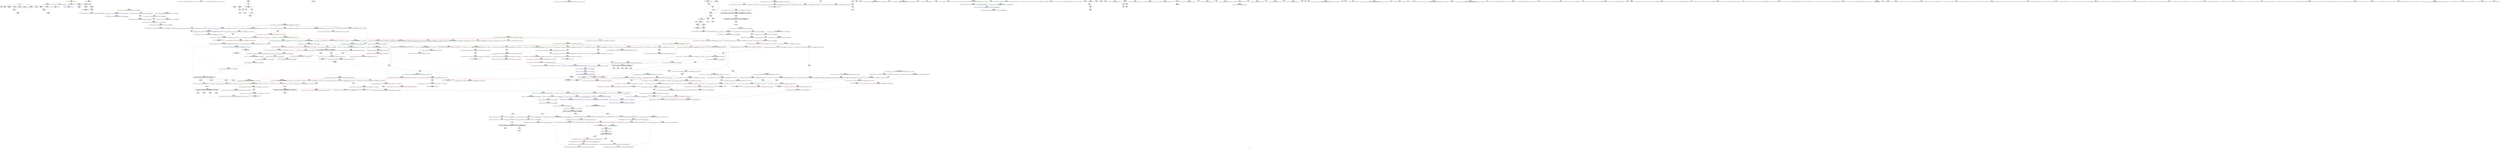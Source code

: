 digraph "SVFG" {
	label="SVFG";

	Node0x563c3e7af7f0 [shape=record,color=grey,label="{NodeID: 0\nNullPtr}"];
	Node0x563c3e7af7f0 -> Node0x563c3ea00750[style=solid];
	Node0x563c3e7af7f0 -> Node0x563c3ea00850[style=solid];
	Node0x563c3e7af7f0 -> Node0x563c3ea00920[style=solid];
	Node0x563c3e7af7f0 -> Node0x563c3ea009f0[style=solid];
	Node0x563c3e7af7f0 -> Node0x563c3ea00ac0[style=solid];
	Node0x563c3e7af7f0 -> Node0x563c3ea00b90[style=solid];
	Node0x563c3e7af7f0 -> Node0x563c3ea0d910[style=solid];
	Node0x563c3ea0a4b0 [shape=record,color=red,label="{NodeID: 277\n112\<--111\n\<--coerce.dive8\nmain\n|{<s0>10}}"];
	Node0x563c3ea0a4b0:s0 -> Node0x563c3e6e0e50[style=solid,color=red];
	Node0x563c3e9fa990 [shape=record,color=green,label="{NodeID: 111\n560\<--561\n_ZN9__gnu_cxxltIPcNSt7__cxx1112basic_stringIcSt11char_traitsIcESaIcEEEEEbRKNS_17__normal_iteratorIT_T0_EESD_\<--_ZN9__gnu_cxxltIPcNSt7__cxx1112basic_stringIcSt11char_traitsIcESaIcEEEEEbRKNS_17__normal_iteratorIT_T0_EESD__field_insensitive\n}"];
	Node0x563c3ea73ce0 [shape=record,color=black,label="{NodeID: 886\n557 = PHI(483, )\n}"];
	Node0x563c3ea04230 [shape=record,color=blue,label="{NodeID: 388\n552\<--539\ncoerce.dive1\<--__last.coerce\n_ZSt9__reverseIN9__gnu_cxx17__normal_iteratorIPcNSt7__cxx1112basic_stringIcSt11char_traitsIcESaIcEEEEEEvT_SA_St26random_access_iterator_tag\n|{|<s1>61|<s2>62|<s3>62}}"];
	Node0x563c3ea04230 -> Node0x563c3ea3f940[style=dashed];
	Node0x563c3ea04230:s1 -> Node0x563c3ea447b0[style=dashed,color=red];
	Node0x563c3ea04230:s2 -> Node0x563c3ea0b760[style=dashed,color=red];
	Node0x563c3ea04230:s3 -> Node0x563c3ea0f9c0[style=dashed,color=red];
	Node0x563c3e9ff820 [shape=record,color=purple,label="{NodeID: 222\n671\<--351\noffset_0\<--\n}"];
	Node0x563c3e9ff820 -> Node0x563c3ea0cae0[style=solid];
	Node0x563c3e9fbcd0 [shape=record,color=green,label="{NodeID: 56\n217\<--218\n__first\<--__first_field_insensitive\n_ZSt16next_permutationIN9__gnu_cxx17__normal_iteratorIPcNSt7__cxx1112basic_stringIcSt11char_traitsIcESaIcEEEEEEbT_SA_\n}"];
	Node0x563c3e9fbcd0 -> Node0x563c3ea010a0[style=solid];
	Node0x563c3e9fbcd0 -> Node0x563c3e9fe570[style=solid];
	Node0x563c3ea3a440 [shape=record,color=black,label="{NodeID: 665\nMR_8V_3 = PHI(MR_8V_4, MR_8V_2, )\npts\{61 \}\n}"];
	Node0x563c3ea3a440 -> Node0x563c3ea09e30[style=dashed];
	Node0x563c3ea3a440 -> Node0x563c3ea09f00[style=dashed];
	Node0x563c3ea3a440 -> Node0x563c3ea09fd0[style=dashed];
	Node0x563c3ea3a440 -> Node0x563c3ea0e160[style=dashed];
	Node0x563c3ea0d230 [shape=record,color=red,label="{NodeID: 333\n699\<--698\ndummyVal\<--offset_0\n_ZSt18__next_permutationIN9__gnu_cxx17__normal_iteratorIPcNSt7__cxx1112basic_stringIcSt11char_traitsIcESaIcEEEEENS0_5__ops15_Iter_less_iterEEbT_SC_T0_\n}"];
	Node0x563c3ea0d230 -> Node0x563c3ea0f0d0[style=solid];
	Node0x563c3ea02aa0 [shape=record,color=black,label="{NodeID: 167\n384\<--382\n\<--call15\n_ZSt18__next_permutationIN9__gnu_cxx17__normal_iteratorIPcNSt7__cxx1112basic_stringIcSt11char_traitsIcESaIcEEEEENS0_5__ops15_Iter_less_iterEEbT_SC_T0_\n}"];
	Node0x563c3ea02aa0 -> Node0x563c3ea081c0[style=solid];
	Node0x563c3e7af880 [shape=record,color=green,label="{NodeID: 1\n7\<--1\n__dso_handle\<--dummyObj\nGlob }"];
	Node0x563c3ea0a580 [shape=record,color=red,label="{NodeID: 278\n114\<--113\n\<--coerce.dive9\nmain\n|{<s0>10}}"];
	Node0x563c3ea0a580:s0 -> Node0x563c3ea69970[style=solid,color=red];
	Node0x563c3e9faa90 [shape=record,color=green,label="{NodeID: 112\n580\<--581\nretval\<--retval_field_insensitive\n_ZSt19__iterator_categoryIN9__gnu_cxx17__normal_iteratorIPcNSt7__cxx1112basic_stringIcSt11char_traitsIcESaIcEEEEEENSt15iterator_traitsIT_E17iterator_categoryERKSB_\n}"];
	Node0x563c3ea73df0 [shape=record,color=black,label="{NodeID: 887\n559 = PHI(637, )\n}"];
	Node0x563c3ea04300 [shape=record,color=blue, style = dotted,label="{NodeID: 389\n709\<--711\noffset_0\<--dummyVal\n_ZSt9__reverseIN9__gnu_cxx17__normal_iteratorIPcNSt7__cxx1112basic_stringIcSt11char_traitsIcESaIcEEEEEEvT_SA_St26random_access_iterator_tag\n}"];
	Node0x563c3ea04300 -> Node0x563c3ea0baa0[style=dashed];
	Node0x563c3ea04300 -> Node0x563c3ea04300[style=dashed];
	Node0x563c3ea04300 -> Node0x563c3ea3fe40[style=dashed];
	Node0x563c3e9ff8f0 [shape=record,color=purple,label="{NodeID: 223\n673\<--357\noffset_0\<--\n}"];
	Node0x563c3e9ff8f0 -> Node0x563c3ea0ea50[style=solid];
	Node0x563c3e9fbda0 [shape=record,color=green,label="{NodeID: 57\n219\<--220\n__last\<--__last_field_insensitive\n_ZSt16next_permutationIN9__gnu_cxx17__normal_iteratorIPcNSt7__cxx1112basic_stringIcSt11char_traitsIcESaIcEEEEEEbT_SA_\n}"];
	Node0x563c3e9fbda0 -> Node0x563c3ea01170[style=solid];
	Node0x563c3e9fbda0 -> Node0x563c3e9fe640[style=solid];
	Node0x563c3e6e0e50 [shape=record,color=black,label="{NodeID: 832\n215 = PHI(112, )\n0th arg _ZSt16next_permutationIN9__gnu_cxx17__normal_iteratorIPcNSt7__cxx1112basic_stringIcSt11char_traitsIcESaIcEEEEEEbT_SA_ }"];
	Node0x563c3e6e0e50 -> Node0x563c3ea0e230[style=solid];
	Node0x563c3ea3a940 [shape=record,color=black,label="{NodeID: 666\nMR_14V_2 = PHI(MR_14V_8, MR_14V_1, )\npts\{73 \}\n}"];
	Node0x563c3ea3a940 -> Node0x563c3ea0dd50[style=dashed];
	Node0x563c3ea3a940 -> Node0x563c3ea3a940[style=dashed];
	Node0x563c3ea0d300 [shape=record,color=red,label="{NodeID: 334\n702\<--701\ndummyVal\<--offset_0\n_ZSt18__next_permutationIN9__gnu_cxx17__normal_iteratorIPcNSt7__cxx1112basic_stringIcSt11char_traitsIcESaIcEEEEENS0_5__ops15_Iter_less_iterEEbT_SC_T0_\n}"];
	Node0x563c3ea0d300 -> Node0x563c3ea0f1a0[style=solid];
	Node0x563c3ea02b70 [shape=record,color=black,label="{NodeID: 168\n285\<--442\n_ZSt18__next_permutationIN9__gnu_cxx17__normal_iteratorIPcNSt7__cxx1112basic_stringIcSt11char_traitsIcESaIcEEEEENS0_5__ops15_Iter_less_iterEEbT_SC_T0__ret\<--\n_ZSt18__next_permutationIN9__gnu_cxx17__normal_iteratorIPcNSt7__cxx1112basic_stringIcSt11char_traitsIcESaIcEEEEENS0_5__ops15_Iter_less_iterEEbT_SC_T0_\n|{<s0>25}}"];
	Node0x563c3ea02b70:s0 -> Node0x563c3ea729c0[style=solid,color=blue];
	Node0x563c3e9f7ed0 [shape=record,color=green,label="{NodeID: 2\n8\<--1\n.str\<--dummyObj\nGlob }"];
	Node0x563c3ea0a650 [shape=record,color=red,label="{NodeID: 279\n127\<--123\n\<--call13\nmain\n}"];
	Node0x563c3ea0a650 -> Node0x563c3ea00f00[style=solid];
	Node0x563c3e9fab60 [shape=record,color=green,label="{NodeID: 113\n582\<--583\n.addr\<--.addr_field_insensitive\n_ZSt19__iterator_categoryIN9__gnu_cxx17__normal_iteratorIPcNSt7__cxx1112basic_stringIcSt11char_traitsIcESaIcEEEEEENSt15iterator_traitsIT_E17iterator_categoryERKSB_\n}"];
	Node0x563c3e9fab60 -> Node0x563c3ea044a0[style=solid];
	Node0x563c3ea73f00 [shape=record,color=black,label="{NodeID: 888\n574 = PHI(472, )\n}"];
	Node0x563c3ea043d0 [shape=record,color=blue, style = dotted,label="{NodeID: 390\n712\<--714\noffset_0\<--dummyVal\n_ZSt9__reverseIN9__gnu_cxx17__normal_iteratorIPcNSt7__cxx1112basic_stringIcSt11char_traitsIcESaIcEEEEEEvT_SA_St26random_access_iterator_tag\n}"];
	Node0x563c3ea043d0 -> Node0x563c3ea0bb70[style=dashed];
	Node0x563c3ea043d0 -> Node0x563c3ea043d0[style=dashed];
	Node0x563c3ea043d0 -> Node0x563c3ea40340[style=dashed];
	Node0x563c3e9ff9c0 [shape=record,color=purple,label="{NodeID: 224\n674\<--358\noffset_0\<--\n}"];
	Node0x563c3e9ff9c0 -> Node0x563c3ea0cbb0[style=solid];
	Node0x563c3e9fbe70 [shape=record,color=green,label="{NodeID: 58\n221\<--222\nagg.tmp\<--agg.tmp_field_insensitive\n_ZSt16next_permutationIN9__gnu_cxx17__normal_iteratorIPcNSt7__cxx1112basic_stringIcSt11char_traitsIcESaIcEEEEEEbT_SA_\n}"];
	Node0x563c3e9fbe70 -> Node0x563c3ea01240[style=solid];
	Node0x563c3e9fbe70 -> Node0x563c3e9fe710[style=solid];
	Node0x563c3ea69970 [shape=record,color=black,label="{NodeID: 833\n216 = PHI(114, )\n1st arg _ZSt16next_permutationIN9__gnu_cxx17__normal_iteratorIPcNSt7__cxx1112basic_stringIcSt11char_traitsIcESaIcEEEEEEbT_SA_ }"];
	Node0x563c3ea69970 -> Node0x563c3ea0e300[style=solid];
	Node0x563c3ea3ae40 [shape=record,color=black,label="{NodeID: 667\nMR_16V_2 = PHI(MR_16V_3, MR_16V_1, )\npts\{690000 \}\n}"];
	Node0x563c3ea3ae40 -> Node0x563c3ea0dbb0[style=dashed];
	Node0x563c3ea0d3d0 [shape=record,color=red,label="{NodeID: 335\n705\<--704\ndummyVal\<--offset_0\n_ZSt18__next_permutationIN9__gnu_cxx17__normal_iteratorIPcNSt7__cxx1112basic_stringIcSt11char_traitsIcESaIcEEEEENS0_5__ops15_Iter_less_iterEEbT_SC_T0_\n}"];
	Node0x563c3ea0d3d0 -> Node0x563c3ea0f340[style=solid];
	Node0x563c3ea02c40 [shape=record,color=black,label="{NodeID: 169\n453\<--470\n_ZN9__gnu_cxxeqIPcNSt7__cxx1112basic_stringIcSt11char_traitsIcESaIcEEEEEbRKNS_17__normal_iteratorIT_T0_EESD__ret\<--cmp\n_ZN9__gnu_cxxeqIPcNSt7__cxx1112basic_stringIcSt11char_traitsIcESaIcEEEEEbRKNS_17__normal_iteratorIT_T0_EESD_\n|{<s0>26|<s1>29|<s2>49|<s3>61}}"];
	Node0x563c3ea02c40:s0 -> Node0x563c3ea72b00[style=solid,color=blue];
	Node0x563c3ea02c40:s1 -> Node0x563c3ea72d20[style=solid,color=blue];
	Node0x563c3ea02c40:s2 -> Node0x563c3ea73500[style=solid,color=blue];
	Node0x563c3ea02c40:s3 -> Node0x563c3ea73bd0[style=solid,color=blue];
	Node0x563c3e9f7f60 [shape=record,color=green,label="{NodeID: 3\n10\<--1\n.str.1\<--dummyObj\nGlob }"];
	Node0x563c3ea0a720 [shape=record,color=red,label="{NodeID: 280\n247\<--246\n\<--coerce.dive4\n_ZSt16next_permutationIN9__gnu_cxx17__normal_iteratorIPcNSt7__cxx1112basic_stringIcSt11char_traitsIcESaIcEEEEEEbT_SA_\n|{<s0>25}}"];
	Node0x563c3ea0a720:s0 -> Node0x563c3ea6fe20[style=solid,color=red];
	Node0x563c3e9fff50 [shape=record,color=green,label="{NodeID: 114\n588\<--589\nthis.addr\<--this.addr_field_insensitive\n_ZNK9__gnu_cxx17__normal_iteratorIPcNSt7__cxx1112basic_stringIcSt11char_traitsIcESaIcEEEE4baseEv\n}"];
	Node0x563c3e9fff50 -> Node0x563c3ea0bc40[style=solid];
	Node0x563c3e9fff50 -> Node0x563c3ea04570[style=solid];
	Node0x563c3ea74010 [shape=record,color=black,label="{NodeID: 889\n575 = PHI(483, )\n}"];
	Node0x563c3ea044a0 [shape=record,color=blue,label="{NodeID: 391\n582\<--579\n.addr\<--\n_ZSt19__iterator_categoryIN9__gnu_cxx17__normal_iteratorIPcNSt7__cxx1112basic_stringIcSt11char_traitsIcESaIcEEEEEENSt15iterator_traitsIT_E17iterator_categoryERKSB_\n}"];
	Node0x563c3e9ffa90 [shape=record,color=purple,label="{NodeID: 225\n676\<--361\noffset_0\<--\n}"];
	Node0x563c3e9ffa90 -> Node0x563c3ea0eb20[style=solid];
	Node0x563c3e9fbf40 [shape=record,color=green,label="{NodeID: 59\n223\<--224\nagg.tmp2\<--agg.tmp2_field_insensitive\n_ZSt16next_permutationIN9__gnu_cxx17__normal_iteratorIPcNSt7__cxx1112basic_stringIcSt11char_traitsIcESaIcEEEEEEbT_SA_\n}"];
	Node0x563c3e9fbf40 -> Node0x563c3ea01310[style=solid];
	Node0x563c3e9fbf40 -> Node0x563c3e9fe7e0[style=solid];
	Node0x563c3ea6e3b0 [shape=record,color=black,label="{NodeID: 834\n631 = PHI(614, 620, 610, )\n0th arg _ZSt4moveIRcEONSt16remove_referenceIT_E4typeEOS2_ }"];
	Node0x563c3ea6e3b0 -> Node0x563c3ea04b20[style=solid];
	Node0x563c3ea3b340 [shape=record,color=black,label="{NodeID: 668\nMR_18V_2 = PHI(MR_18V_3, MR_18V_1, )\npts\{710000 \}\n}"];
	Node0x563c3ea3b340 -> Node0x563c3ea0dc80[style=dashed];
	Node0x563c3ea0d4a0 [shape=record,color=red,label="{NodeID: 336\n708\<--707\ndummyVal\<--offset_0\n_ZSt18__next_permutationIN9__gnu_cxx17__normal_iteratorIPcNSt7__cxx1112basic_stringIcSt11char_traitsIcESaIcEEEEENS0_5__ops15_Iter_less_iterEEbT_SC_T0_\n}"];
	Node0x563c3ea0d4a0 -> Node0x563c3ea0f410[style=solid];
	Node0x563c3ea02d10 [shape=record,color=black,label="{NodeID: 170\n472\<--477\n_ZN9__gnu_cxx17__normal_iteratorIPcNSt7__cxx1112basic_stringIcSt11char_traitsIcESaIcEEEEppEv_ret\<--this1\n_ZN9__gnu_cxx17__normal_iteratorIPcNSt7__cxx1112basic_stringIcSt11char_traitsIcESaIcEEEEppEv\n|{<s0>28|<s1>67}}"];
	Node0x563c3ea02d10:s0 -> Node0x563c3ea72c10[style=solid,color=blue];
	Node0x563c3ea02d10:s1 -> Node0x563c3ea73f00[style=solid,color=blue];
	Node0x563c3e9f7ff0 [shape=record,color=green,label="{NodeID: 4\n12\<--1\nstdin\<--dummyObj\nGlob }"];
	Node0x563c3ea0a7f0 [shape=record,color=red,label="{NodeID: 281\n249\<--248\n\<--coerce.dive5\n_ZSt16next_permutationIN9__gnu_cxx17__normal_iteratorIPcNSt7__cxx1112basic_stringIcSt11char_traitsIcESaIcEEEEEEbT_SA_\n|{<s0>25}}"];
	Node0x563c3ea0a7f0:s0 -> Node0x563c3ea6ff30[style=solid,color=red];
	Node0x563c3e9fffe0 [shape=record,color=green,label="{NodeID: 115\n596\<--597\nthis.addr\<--this.addr_field_insensitive\n_ZNK9__gnu_cxx17__normal_iteratorIPcNSt7__cxx1112basic_stringIcSt11char_traitsIcESaIcEEEEdeEv\n}"];
	Node0x563c3e9fffe0 -> Node0x563c3ea0bd10[style=solid];
	Node0x563c3e9fffe0 -> Node0x563c3ea04640[style=solid];
	Node0x563c3ea74120 [shape=record,color=black,label="{NodeID: 890\n615 = PHI(630, )\n}"];
	Node0x563c3ea74120 -> Node0x563c3ea0c1f0[style=solid];
	Node0x563c3ea04570 [shape=record,color=blue,label="{NodeID: 392\n588\<--587\nthis.addr\<--this\n_ZNK9__gnu_cxx17__normal_iteratorIPcNSt7__cxx1112basic_stringIcSt11char_traitsIcESaIcEEEE4baseEv\n}"];
	Node0x563c3ea04570 -> Node0x563c3ea0bc40[style=dashed];
	Node0x563c3e9ffb60 [shape=record,color=purple,label="{NodeID: 226\n677\<--362\noffset_0\<--\n}"];
	Node0x563c3e9ffb60 -> Node0x563c3ea0cc80[style=solid];
	Node0x563c3e9fc010 [shape=record,color=green,label="{NodeID: 60\n225\<--226\nagg.tmp3\<--agg.tmp3_field_insensitive\n_ZSt16next_permutationIN9__gnu_cxx17__normal_iteratorIPcNSt7__cxx1112basic_stringIcSt11char_traitsIcESaIcEEEEEEbT_SA_\n}"];
	Node0x563c3ea6e900 [shape=record,color=black,label="{NodeID: 835\n539 = PHI(419, 437, )\n1st arg _ZSt9__reverseIN9__gnu_cxx17__normal_iteratorIPcNSt7__cxx1112basic_stringIcSt11char_traitsIcESaIcEEEEEEvT_SA_St26random_access_iterator_tag }"];
	Node0x563c3ea6e900 -> Node0x563c3ea04230[style=solid];
	Node0x563c3ea0d570 [shape=record,color=red,label="{NodeID: 337\n711\<--710\ndummyVal\<--offset_0\n_ZSt9__reverseIN9__gnu_cxx17__normal_iteratorIPcNSt7__cxx1112basic_stringIcSt11char_traitsIcESaIcEEEEEEvT_SA_St26random_access_iterator_tag\n}"];
	Node0x563c3ea0d570 -> Node0x563c3ea04300[style=solid];
	Node0x563c3ea02de0 [shape=record,color=black,label="{NodeID: 171\n483\<--488\n_ZN9__gnu_cxx17__normal_iteratorIPcNSt7__cxx1112basic_stringIcSt11char_traitsIcESaIcEEEEmmEv_ret\<--this1\n_ZN9__gnu_cxx17__normal_iteratorIPcNSt7__cxx1112basic_stringIcSt11char_traitsIcESaIcEEEEmmEv\n|{<s0>31|<s1>33|<s2>39|<s3>62|<s4>68}}"];
	Node0x563c3ea02de0:s0 -> Node0x563c3ea72e30[style=solid,color=blue];
	Node0x563c3ea02de0:s1 -> Node0x563c3ea72f70[style=solid,color=blue];
	Node0x563c3ea02de0:s2 -> Node0x563c3ea731f0[style=solid,color=blue];
	Node0x563c3ea02de0:s3 -> Node0x563c3ea73ce0[style=solid,color=blue];
	Node0x563c3ea02de0:s4 -> Node0x563c3ea74010[style=solid,color=blue];
	Node0x563c3e9f8080 [shape=record,color=green,label="{NodeID: 5\n13\<--1\n.str.2\<--dummyObj\nGlob }"];
	Node0x563c3ea0a8c0 [shape=record,color=red,label="{NodeID: 282\n442\<--288\n\<--retval\n_ZSt18__next_permutationIN9__gnu_cxx17__normal_iteratorIPcNSt7__cxx1112basic_stringIcSt11char_traitsIcESaIcEEEEENS0_5__ops15_Iter_less_iterEEbT_SC_T0_\n}"];
	Node0x563c3ea0a8c0 -> Node0x563c3ea02b70[style=solid];
	Node0x563c3ea00070 [shape=record,color=green,label="{NodeID: 116\n606\<--607\n__a.addr\<--__a.addr_field_insensitive\n_ZSt4swapIcENSt9enable_ifIXsr6__and_ISt6__not_ISt15__is_tuple_likeIT_EESt21is_move_constructibleIS3_ESt18is_move_assignableIS3_EEE5valueEvE4typeERS3_SC_\n}"];
	Node0x563c3ea00070 -> Node0x563c3ea0beb0[style=solid];
	Node0x563c3ea00070 -> Node0x563c3ea0bf80[style=solid];
	Node0x563c3ea00070 -> Node0x563c3ea04710[style=solid];
	Node0x563c3ea742c0 [shape=record,color=black,label="{NodeID: 891\n621 = PHI(630, )\n}"];
	Node0x563c3ea742c0 -> Node0x563c3ea0c2c0[style=solid];
	Node0x563c3ea04640 [shape=record,color=blue,label="{NodeID: 393\n596\<--595\nthis.addr\<--this\n_ZNK9__gnu_cxx17__normal_iteratorIPcNSt7__cxx1112basic_stringIcSt11char_traitsIcESaIcEEEEdeEv\n}"];
	Node0x563c3ea04640 -> Node0x563c3ea0bd10[style=dashed];
	Node0x563c3e9ffc30 [shape=record,color=purple,label="{NodeID: 227\n679\<--364\noffset_0\<--\n}"];
	Node0x563c3e9ffc30 -> Node0x563c3ea0ebf0[style=solid];
	Node0x563c3e9fc0e0 [shape=record,color=green,label="{NodeID: 61\n227\<--228\nundef.agg.tmp\<--undef.agg.tmp_field_insensitive\n_ZSt16next_permutationIN9__gnu_cxx17__normal_iteratorIPcNSt7__cxx1112basic_stringIcSt11char_traitsIcESaIcEEEEEEbT_SA_\n}"];
	Node0x563c3ea6ec00 [shape=record,color=black,label="{NodeID: 836\n604 = PHI(531, )\n0th arg _ZSt4swapIcENSt9enable_ifIXsr6__and_ISt6__not_ISt15__is_tuple_likeIT_EESt21is_move_constructibleIS3_ESt18is_move_assignableIS3_EEE5valueEvE4typeERS3_SC_ }"];
	Node0x563c3ea6ec00 -> Node0x563c3ea04710[style=solid];
	Node0x563c3ea3bd40 [shape=record,color=black,label="{NodeID: 670\nMR_34V_7 = PHI(MR_34V_8, MR_34V_6, )\npts\{2970000 \}\n|{|<s1>33|<s2>33}}"];
	Node0x563c3ea3bd40 -> Node0x563c3ea0cbb0[style=dashed];
	Node0x563c3ea3bd40:s1 -> Node0x563c3ea0b760[style=dashed,color=red];
	Node0x563c3ea3bd40:s2 -> Node0x563c3ea0f9c0[style=dashed,color=red];
	Node0x563c3ea0d640 [shape=record,color=red,label="{NodeID: 338\n714\<--713\ndummyVal\<--offset_0\n_ZSt9__reverseIN9__gnu_cxx17__normal_iteratorIPcNSt7__cxx1112basic_stringIcSt11char_traitsIcESaIcEEEEEEvT_SA_St26random_access_iterator_tag\n}"];
	Node0x563c3ea0d640 -> Node0x563c3ea043d0[style=solid];
	Node0x563c3ea02eb0 [shape=record,color=black,label="{NodeID: 172\n514\<--513\nconv\<--\n_ZNK9__gnu_cxx5__ops15_Iter_less_iterclINS_17__normal_iteratorIPcNSt7__cxx1112basic_stringIcSt11char_traitsIcESaIcEEEEESB_EEbT_T0_\n}"];
	Node0x563c3ea02eb0 -> Node0x563c3ea220b0[style=solid];
	Node0x563c3e9f8110 [shape=record,color=green,label="{NodeID: 6\n15\<--1\n.str.3\<--dummyObj\nGlob }"];
	Node0x563c3ea0a990 [shape=record,color=red,label="{NodeID: 283\n368\<--367\n\<--coerce.dive9\n_ZSt18__next_permutationIN9__gnu_cxx17__normal_iteratorIPcNSt7__cxx1112basic_stringIcSt11char_traitsIcESaIcEEEEENS0_5__ops15_Iter_less_iterEEbT_SC_T0_\n|{<s0>36}}"];
	Node0x563c3ea0a990:s0 -> Node0x563c3ea6f000[style=solid,color=red];
	Node0x563c3ea00140 [shape=record,color=green,label="{NodeID: 117\n608\<--609\n__b.addr\<--__b.addr_field_insensitive\n_ZSt4swapIcENSt9enable_ifIXsr6__and_ISt6__not_ISt15__is_tuple_likeIT_EESt21is_move_constructibleIS3_ESt18is_move_assignableIS3_EEE5valueEvE4typeERS3_SC_\n}"];
	Node0x563c3ea00140 -> Node0x563c3ea0c050[style=solid];
	Node0x563c3ea00140 -> Node0x563c3ea0c120[style=solid];
	Node0x563c3ea00140 -> Node0x563c3ea047e0[style=solid];
	Node0x563c3ea74400 [shape=record,color=black,label="{NodeID: 892\n625 = PHI(630, )\n}"];
	Node0x563c3ea74400 -> Node0x563c3ea0c390[style=solid];
	Node0x563c3ea04710 [shape=record,color=blue,label="{NodeID: 394\n606\<--604\n__a.addr\<--__a\n_ZSt4swapIcENSt9enable_ifIXsr6__and_ISt6__not_ISt15__is_tuple_likeIT_EESt21is_move_constructibleIS3_ESt18is_move_assignableIS3_EEE5valueEvE4typeERS3_SC_\n}"];
	Node0x563c3ea04710 -> Node0x563c3ea0beb0[style=dashed];
	Node0x563c3ea04710 -> Node0x563c3ea0bf80[style=dashed];
	Node0x563c3e9ffd00 [shape=record,color=purple,label="{NodeID: 228\n680\<--365\noffset_0\<--\n}"];
	Node0x563c3e9ffd00 -> Node0x563c3ea0cd50[style=solid];
	Node0x563c3e9fc1b0 [shape=record,color=green,label="{NodeID: 62\n238\<--239\nllvm.memcpy.p0i8.p0i8.i64\<--llvm.memcpy.p0i8.p0i8.i64_field_insensitive\n}"];
	Node0x563c3ea6ed10 [shape=record,color=black,label="{NodeID: 837\n605 = PHI(532, )\n1st arg _ZSt4swapIcENSt9enable_ifIXsr6__and_ISt6__not_ISt15__is_tuple_likeIT_EESt21is_move_constructibleIS3_ESt18is_move_assignableIS3_EEE5valueEvE4typeERS3_SC_ }"];
	Node0x563c3ea6ed10 -> Node0x563c3ea047e0[style=solid];
	Node0x563c3ea0d710 [shape=record,color=blue,label="{NodeID: 339\n658\<--27\nllvm.global_ctors_0\<--\nGlob }"];
	Node0x563c3ea02f80 [shape=record,color=black,label="{NodeID: 173\n517\<--516\nconv4\<--\n_ZNK9__gnu_cxx5__ops15_Iter_less_iterclINS_17__normal_iteratorIPcNSt7__cxx1112basic_stringIcSt11char_traitsIcESaIcEEEEESB_EEbT_T0_\n}"];
	Node0x563c3ea02f80 -> Node0x563c3ea220b0[style=solid];
	Node0x563c3e9f81a0 [shape=record,color=green,label="{NodeID: 7\n17\<--1\nstdout\<--dummyObj\nGlob }"];
	Node0x563c3ea0aa60 [shape=record,color=red,label="{NodeID: 284\n370\<--369\n\<--coerce.dive10\n_ZSt18__next_permutationIN9__gnu_cxx17__normal_iteratorIPcNSt7__cxx1112basic_stringIcSt11char_traitsIcESaIcEEEEENS0_5__ops15_Iter_less_iterEEbT_SC_T0_\n|{<s0>36}}"];
	Node0x563c3ea0aa60:s0 -> Node0x563c3ea6f180[style=solid,color=red];
	Node0x563c3ea00210 [shape=record,color=green,label="{NodeID: 118\n610\<--611\n__tmp\<--__tmp_field_insensitive\n_ZSt4swapIcENSt9enable_ifIXsr6__and_ISt6__not_ISt15__is_tuple_likeIT_EESt21is_move_constructibleIS3_ESt18is_move_assignableIS3_EEE5valueEvE4typeERS3_SC_\n|{|<s1>71}}"];
	Node0x563c3ea00210 -> Node0x563c3ea048b0[style=solid];
	Node0x563c3ea00210:s1 -> Node0x563c3ea6e3b0[style=solid,color=red];
	Node0x563c3ea74540 [shape=record,color=black,label="{NodeID: 893\n647 = PHI(586, )\n}"];
	Node0x563c3ea74540 -> Node0x563c3ea0c6d0[style=solid];
	Node0x563c3ea047e0 [shape=record,color=blue,label="{NodeID: 395\n608\<--605\n__b.addr\<--__b\n_ZSt4swapIcENSt9enable_ifIXsr6__and_ISt6__not_ISt15__is_tuple_likeIT_EESt21is_move_constructibleIS3_ESt18is_move_assignableIS3_EEE5valueEvE4typeERS3_SC_\n}"];
	Node0x563c3ea047e0 -> Node0x563c3ea0c050[style=dashed];
	Node0x563c3ea047e0 -> Node0x563c3ea0c120[style=dashed];
	Node0x563c3e9ffdd0 [shape=record,color=purple,label="{NodeID: 229\n682\<--375\noffset_0\<--\n}"];
	Node0x563c3e9ffdd0 -> Node0x563c3ea0ecc0[style=solid];
	Node0x563c3e9fc2b0 [shape=record,color=green,label="{NodeID: 63\n244\<--245\n_ZN9__gnu_cxx5__ops16__iter_less_iterEv\<--_ZN9__gnu_cxx5__ops16__iter_less_iterEv_field_insensitive\n}"];
	Node0x563c3ea6ee20 [shape=record,color=black,label="{NodeID: 838\n495 = PHI(294, 294, )\n0th arg _ZNK9__gnu_cxx5__ops15_Iter_less_iterclINS_17__normal_iteratorIPcNSt7__cxx1112basic_stringIcSt11char_traitsIcESaIcEEEEESB_EEbT_T0_ }"];
	Node0x563c3ea6ee20 -> Node0x563c3ea03ef0[style=solid];
	Node0x563c3ea0d810 [shape=record,color=blue,label="{NodeID: 340\n659\<--28\nllvm.global_ctors_1\<--_GLOBAL__sub_I_emaxx_1_1.cpp\nGlob }"];
	Node0x563c3ea03050 [shape=record,color=black,label="{NodeID: 174\n494\<--518\n_ZNK9__gnu_cxx5__ops15_Iter_less_iterclINS_17__normal_iteratorIPcNSt7__cxx1112basic_stringIcSt11char_traitsIcESaIcEEEEESB_EEbT_T0__ret\<--cmp\n_ZNK9__gnu_cxx5__ops15_Iter_less_iterclINS_17__normal_iteratorIPcNSt7__cxx1112basic_stringIcSt11char_traitsIcESaIcEEEEESB_EEbT_T0_\n|{<s0>36|<s1>41}}"];
	Node0x563c3ea03050:s0 -> Node0x563c3ea730b0[style=solid,color=blue];
	Node0x563c3ea03050:s1 -> Node0x563c3ea733c0[style=solid,color=blue];
	Node0x563c3e9f8260 [shape=record,color=green,label="{NodeID: 8\n18\<--1\n_ZSt3cin\<--dummyObj\nGlob }"];
	Node0x563c3ea0ab30 [shape=record,color=red,label="{NodeID: 285\n387\<--386\n\<--coerce.dive16\n_ZSt18__next_permutationIN9__gnu_cxx17__normal_iteratorIPcNSt7__cxx1112basic_stringIcSt11char_traitsIcESaIcEEEEENS0_5__ops15_Iter_less_iterEEbT_SC_T0_\n|{<s0>41}}"];
	Node0x563c3ea0ab30:s0 -> Node0x563c3ea6f000[style=solid,color=red];
	Node0x563c3ea002e0 [shape=record,color=green,label="{NodeID: 119\n616\<--617\n_ZSt4moveIRcEONSt16remove_referenceIT_E4typeEOS2_\<--_ZSt4moveIRcEONSt16remove_referenceIT_E4typeEOS2__field_insensitive\n}"];
	Node0x563c3ea74680 [shape=record,color=black,label="{NodeID: 894\n650 = PHI(586, )\n}"];
	Node0x563c3ea74680 -> Node0x563c3ea0c7a0[style=solid];
	Node0x563c3ea048b0 [shape=record,color=blue,label="{NodeID: 396\n610\<--618\n__tmp\<--\n_ZSt4swapIcENSt9enable_ifIXsr6__and_ISt6__not_ISt15__is_tuple_likeIT_EESt21is_move_constructibleIS3_ESt18is_move_assignableIS3_EEE5valueEvE4typeERS3_SC_\n}"];
	Node0x563c3ea048b0 -> Node0x563c3ea0c2c0[style=dashed];
	Node0x563c3ea048b0 -> Node0x563c3ea0c390[style=dashed];
	Node0x563c3e9ffea0 [shape=record,color=purple,label="{NodeID: 230\n683\<--376\noffset_0\<--\n}"];
	Node0x563c3e9ffea0 -> Node0x563c3ea0ce20[style=solid];
	Node0x563c3e9fc3b0 [shape=record,color=green,label="{NodeID: 64\n251\<--252\n_ZSt18__next_permutationIN9__gnu_cxx17__normal_iteratorIPcNSt7__cxx1112basic_stringIcSt11char_traitsIcESaIcEEEEENS0_5__ops15_Iter_less_iterEEbT_SC_T0_\<--_ZSt18__next_permutationIN9__gnu_cxx17__normal_iteratorIPcNSt7__cxx1112basic_stringIcSt11char_traitsIcESaIcEEEEENS0_5__ops15_Iter_less_iterEEbT_SC_T0__field_insensitive\n}"];
	Node0x563c3ea6f000 [shape=record,color=black,label="{NodeID: 839\n496 = PHI(368, 387, )\n1st arg _ZNK9__gnu_cxx5__ops15_Iter_less_iterclINS_17__normal_iteratorIPcNSt7__cxx1112basic_stringIcSt11char_traitsIcESaIcEEEEESB_EEbT_T0_ }"];
	Node0x563c3ea6f000 -> Node0x563c3ea0fa90[style=solid];
	Node0x563c3ea0d910 [shape=record,color=blue, style = dotted,label="{NodeID: 341\n660\<--3\nllvm.global_ctors_2\<--dummyVal\nGlob }"];
	Node0x563c3ea03120 [shape=record,color=black,label="{NodeID: 175\n564\<--540\n\<--__first\n_ZSt9__reverseIN9__gnu_cxx17__normal_iteratorIPcNSt7__cxx1112basic_stringIcSt11char_traitsIcESaIcEEEEEEvT_SA_St26random_access_iterator_tag\n}"];
	Node0x563c3ea03120 -> Node0x563c3ea096e0[style=solid];
	Node0x563c3e9f8320 [shape=record,color=green,label="{NodeID: 9\n19\<--1\n.str.4\<--dummyObj\nGlob }"];
	Node0x563c3ea0ac00 [shape=record,color=red,label="{NodeID: 286\n389\<--388\n\<--coerce.dive17\n_ZSt18__next_permutationIN9__gnu_cxx17__normal_iteratorIPcNSt7__cxx1112basic_stringIcSt11char_traitsIcESaIcEEEEENS0_5__ops15_Iter_less_iterEEbT_SC_T0_\n|{<s0>41}}"];
	Node0x563c3ea0ac00:s0 -> Node0x563c3ea6f180[style=solid,color=red];
	Node0x563c3ea003e0 [shape=record,color=green,label="{NodeID: 120\n632\<--633\n__t.addr\<--__t.addr_field_insensitive\n_ZSt4moveIRcEONSt16remove_referenceIT_E4typeEOS2_\n}"];
	Node0x563c3ea003e0 -> Node0x563c3ea0c460[style=solid];
	Node0x563c3ea003e0 -> Node0x563c3ea04b20[style=solid];
	Node0x563c3ea747c0 [shape=record,color=black,label="{NodeID: 895\n538 = PHI(417, 435, )\n0th arg _ZSt9__reverseIN9__gnu_cxx17__normal_iteratorIPcNSt7__cxx1112basic_stringIcSt11char_traitsIcESaIcEEEEEEvT_SA_St26random_access_iterator_tag }"];
	Node0x563c3ea747c0 -> Node0x563c3ea04160[style=solid];
	Node0x563c3ea04980 [shape=record,color=blue,label="{NodeID: 397\n623\<--622\n\<--\n_ZSt4swapIcENSt9enable_ifIXsr6__and_ISt6__not_ISt15__is_tuple_likeIT_EESt21is_move_constructibleIS3_ESt18is_move_assignableIS3_EEE5valueEvE4typeERS3_SC_\n}"];
	Node0x563c3ea07f50 [shape=record,color=purple,label="{NodeID: 231\n685\<--379\noffset_0\<--\n}"];
	Node0x563c3ea07f50 -> Node0x563c3ea0ed90[style=solid];
	Node0x563c3e9fc4b0 [shape=record,color=green,label="{NodeID: 65\n288\<--289\nretval\<--retval_field_insensitive\n_ZSt18__next_permutationIN9__gnu_cxx17__normal_iteratorIPcNSt7__cxx1112basic_stringIcSt11char_traitsIcESaIcEEEEENS0_5__ops15_Iter_less_iterEEbT_SC_T0_\n}"];
	Node0x563c3e9fc4b0 -> Node0x563c3ea0a8c0[style=solid];
	Node0x563c3e9fc4b0 -> Node0x563c3ea0e710[style=solid];
	Node0x563c3e9fc4b0 -> Node0x563c3ea0e8b0[style=solid];
	Node0x563c3e9fc4b0 -> Node0x563c3ea0f270[style=solid];
	Node0x563c3e9fc4b0 -> Node0x563c3ea0f4e0[style=solid];
	Node0x563c3ea6f180 [shape=record,color=black,label="{NodeID: 840\n497 = PHI(370, 389, )\n2nd arg _ZNK9__gnu_cxx5__ops15_Iter_less_iterclINS_17__normal_iteratorIPcNSt7__cxx1112basic_stringIcSt11char_traitsIcESaIcEEEEESB_EEbT_T0_ }"];
	Node0x563c3ea6f180 -> Node0x563c3ea0fb60[style=solid];
	Node0x563c3ea0da10 [shape=record,color=blue,label="{NodeID: 342\n56\<--75\nretval\<--\nmain\n}"];
	Node0x563c3ea0da10 -> Node0x563c3ea09c90[style=dashed];
	Node0x563c3ea031f0 [shape=record,color=black,label="{NodeID: 176\n567\<--542\n\<--__last\n_ZSt9__reverseIN9__gnu_cxx17__normal_iteratorIPcNSt7__cxx1112basic_stringIcSt11char_traitsIcESaIcEEEEEEvT_SA_St26random_access_iterator_tag\n}"];
	Node0x563c3ea031f0 -> Node0x563c3ea09880[style=solid];
	Node0x563c3e9f83e0 [shape=record,color=green,label="{NodeID: 10\n21\<--1\n_ZSt4cout\<--dummyObj\nGlob }"];
	Node0x563c3ea0acd0 [shape=record,color=red,label="{NodeID: 287\n401\<--400\n\<--coerce.dive21\n_ZSt18__next_permutationIN9__gnu_cxx17__normal_iteratorIPcNSt7__cxx1112basic_stringIcSt11char_traitsIcESaIcEEEEENS0_5__ops15_Iter_less_iterEEbT_SC_T0_\n|{<s0>44}}"];
	Node0x563c3ea0acd0:s0 -> Node0x563c3ea70420[style=solid,color=red];
	Node0x563c3ea004b0 [shape=record,color=green,label="{NodeID: 121\n640\<--641\n__lhs.addr\<--__lhs.addr_field_insensitive\n_ZN9__gnu_cxxltIPcNSt7__cxx1112basic_stringIcSt11char_traitsIcESaIcEEEEEbRKNS_17__normal_iteratorIT_T0_EESD_\n}"];
	Node0x563c3ea004b0 -> Node0x563c3ea0c530[style=solid];
	Node0x563c3ea004b0 -> Node0x563c3ea04bf0[style=solid];
	Node0x563c3ea45780 [shape=record,color=yellow,style=double,label="{NodeID: 730\n60V_1 = ENCHI(MR_60V_0)\npts\{5430000 \}\nFun[_ZSt18__next_permutationIN9__gnu_cxx17__normal_iteratorIPcNSt7__cxx1112basic_stringIcSt11char_traitsIcESaIcEEEEENS0_5__ops15_Iter_less_iterEEbT_SC_T0_]}"];
	Node0x563c3ea45780 -> Node0x563c3ea0cfc0[style=dashed];
	Node0x563c3ea04a50 [shape=record,color=blue,label="{NodeID: 398\n627\<--626\n\<--\n_ZSt4swapIcENSt9enable_ifIXsr6__and_ISt6__not_ISt15__is_tuple_likeIT_EESt21is_move_constructibleIS3_ESt18is_move_assignableIS3_EEE5valueEvE4typeERS3_SC_\n}"];
	Node0x563c3ea08020 [shape=record,color=purple,label="{NodeID: 232\n686\<--380\noffset_0\<--\n}"];
	Node0x563c3ea08020 -> Node0x563c3ea0cef0[style=solid];
	Node0x563c3e9fc580 [shape=record,color=green,label="{NodeID: 66\n290\<--291\n__first\<--__first_field_insensitive\n_ZSt18__next_permutationIN9__gnu_cxx17__normal_iteratorIPcNSt7__cxx1112basic_stringIcSt11char_traitsIcESaIcEEEEENS0_5__ops15_Iter_less_iterEEbT_SC_T0_\n|{|<s3>26|<s4>47|<s5>49|<s6>52}}"];
	Node0x563c3e9fc580 -> Node0x563c3ea014b0[style=solid];
	Node0x563c3e9fc580 -> Node0x563c3ea01580[style=solid];
	Node0x563c3e9fc580 -> Node0x563c3e9febf0[style=solid];
	Node0x563c3e9fc580:s3 -> Node0x563c3ea6f990[style=solid,color=red];
	Node0x563c3e9fc580:s4 -> Node0x563c3ea6f840[style=solid,color=red];
	Node0x563c3e9fc580:s5 -> Node0x563c3ea6fc20[style=solid,color=red];
	Node0x563c3e9fc580:s6 -> Node0x563c3ea6f840[style=solid,color=red];
	Node0x563c3ea6f300 [shape=record,color=black,label="{NodeID: 841\n595 = PHI(498, 500, 523, 525, )\n0th arg _ZNK9__gnu_cxx17__normal_iteratorIPcNSt7__cxx1112basic_stringIcSt11char_traitsIcESaIcEEEEdeEv }"];
	Node0x563c3ea6f300 -> Node0x563c3ea04640[style=solid];
	Node0x563c3ea0dae0 [shape=record,color=blue,label="{NodeID: 343\n60\<--75\nt\<--\nmain\n}"];
	Node0x563c3ea0dae0 -> Node0x563c3ea3a440[style=dashed];
	Node0x563c3ea032c0 [shape=record,color=black,label="{NodeID: 177\n563\<--546\n\<--agg.tmp\n_ZSt9__reverseIN9__gnu_cxx17__normal_iteratorIPcNSt7__cxx1112basic_stringIcSt11char_traitsIcESaIcEEEEEEvT_SA_St26random_access_iterator_tag\n}"];
	Node0x563c3ea032c0 -> Node0x563c3ea09610[style=solid];
	Node0x563c3e9f84a0 [shape=record,color=green,label="{NodeID: 11\n22\<--1\n.str.5\<--dummyObj\nGlob }"];
	Node0x563c3ea0ada0 [shape=record,color=red,label="{NodeID: 288\n403\<--402\n\<--coerce.dive22\n_ZSt18__next_permutationIN9__gnu_cxx17__normal_iteratorIPcNSt7__cxx1112basic_stringIcSt11char_traitsIcESaIcEEEEENS0_5__ops15_Iter_less_iterEEbT_SC_T0_\n|{<s0>44}}"];
	Node0x563c3ea0ada0:s0 -> Node0x563c3ea70570[style=solid,color=red];
	Node0x563c3ea00580 [shape=record,color=green,label="{NodeID: 122\n642\<--643\n__rhs.addr\<--__rhs.addr_field_insensitive\n_ZN9__gnu_cxxltIPcNSt7__cxx1112basic_stringIcSt11char_traitsIcESaIcEEEEEbRKNS_17__normal_iteratorIT_T0_EESD_\n}"];
	Node0x563c3ea00580 -> Node0x563c3ea0c600[style=solid];
	Node0x563c3ea00580 -> Node0x563c3ea04cc0[style=solid];
	Node0x563c3ea04b20 [shape=record,color=blue,label="{NodeID: 399\n632\<--631\n__t.addr\<--__t\n_ZSt4moveIRcEONSt16remove_referenceIT_E4typeEOS2_\n}"];
	Node0x563c3ea04b20 -> Node0x563c3ea0c460[style=dashed];
	Node0x563c3ea080f0 [shape=record,color=purple,label="{NodeID: 233\n688\<--383\noffset_0\<--\n}"];
	Node0x563c3ea080f0 -> Node0x563c3ea0ee60[style=solid];
	Node0x563c3e9fc650 [shape=record,color=green,label="{NodeID: 67\n292\<--293\n__last\<--__last_field_insensitive\n_ZSt18__next_permutationIN9__gnu_cxx17__normal_iteratorIPcNSt7__cxx1112basic_stringIcSt11char_traitsIcESaIcEEEEENS0_5__ops15_Iter_less_iterEEbT_SC_T0_\n|{|<s5>26|<s6>29}}"];
	Node0x563c3e9fc650 -> Node0x563c3ea01650[style=solid];
	Node0x563c3e9fc650 -> Node0x563c3ea01720[style=solid];
	Node0x563c3e9fc650 -> Node0x563c3ea017f0[style=solid];
	Node0x563c3e9fc650 -> Node0x563c3ea018c0[style=solid];
	Node0x563c3e9fc650 -> Node0x563c3e9fecc0[style=solid];
	Node0x563c3e9fc650:s5 -> Node0x563c3ea6fc20[style=solid,color=red];
	Node0x563c3e9fc650:s6 -> Node0x563c3ea6fc20[style=solid,color=red];
	Node0x563c3ea6f620 [shape=record,color=black,label="{NodeID: 842\n638 = PHI(540, )\n0th arg _ZN9__gnu_cxxltIPcNSt7__cxx1112basic_stringIcSt11char_traitsIcESaIcEEEEEbRKNS_17__normal_iteratorIT_T0_EESD_ }"];
	Node0x563c3ea6f620 -> Node0x563c3ea04bf0[style=solid];
	Node0x563c3ea0dbb0 [shape=record,color=blue,label="{NodeID: 344\n104\<--101\ncoerce.dive\<--call4\nmain\n}"];
	Node0x563c3ea0dbb0 -> Node0x563c3ea0a4b0[style=dashed];
	Node0x563c3ea0dbb0 -> Node0x563c3ea3ae40[style=dashed];
	Node0x563c3ea03390 [shape=record,color=black,label="{NodeID: 178\n566\<--548\n\<--agg.tmp4\n_ZSt9__reverseIN9__gnu_cxx17__normal_iteratorIPcNSt7__cxx1112basic_stringIcSt11char_traitsIcESaIcEEEEEEvT_SA_St26random_access_iterator_tag\n}"];
	Node0x563c3ea03390 -> Node0x563c3ea097b0[style=solid];
	Node0x563c3e9f8560 [shape=record,color=green,label="{NodeID: 12\n24\<--1\n.str.6\<--dummyObj\nGlob }"];
	Node0x563c3ea0ae70 [shape=record,color=red,label="{NodeID: 289\n417\<--416\n\<--coerce.dive26\n_ZSt18__next_permutationIN9__gnu_cxx17__normal_iteratorIPcNSt7__cxx1112basic_stringIcSt11char_traitsIcESaIcEEEEENS0_5__ops15_Iter_less_iterEEbT_SC_T0_\n|{<s0>48}}"];
	Node0x563c3ea0ae70:s0 -> Node0x563c3ea747c0[style=solid,color=red];
	Node0x563c3ea00650 [shape=record,color=green,label="{NodeID: 123\n28\<--654\n_GLOBAL__sub_I_emaxx_1_1.cpp\<--_GLOBAL__sub_I_emaxx_1_1.cpp_field_insensitive\n}"];
	Node0x563c3ea00650 -> Node0x563c3ea0d810[style=solid];
	Node0x563c3ea04bf0 [shape=record,color=blue,label="{NodeID: 400\n640\<--638\n__lhs.addr\<--__lhs\n_ZN9__gnu_cxxltIPcNSt7__cxx1112basic_stringIcSt11char_traitsIcESaIcEEEEEbRKNS_17__normal_iteratorIT_T0_EESD_\n}"];
	Node0x563c3ea04bf0 -> Node0x563c3ea0c530[style=dashed];
	Node0x563c3ea081c0 [shape=record,color=purple,label="{NodeID: 234\n689\<--384\noffset_0\<--\n}"];
	Node0x563c3ea081c0 -> Node0x563c3ea0cfc0[style=solid];
	Node0x563c3e9fc720 [shape=record,color=green,label="{NodeID: 68\n294\<--295\n__comp\<--__comp_field_insensitive\n_ZSt18__next_permutationIN9__gnu_cxx17__normal_iteratorIPcNSt7__cxx1112basic_stringIcSt11char_traitsIcESaIcEEEEENS0_5__ops15_Iter_less_iterEEbT_SC_T0_\n|{<s0>36|<s1>41}}"];
	Node0x563c3e9fc720:s0 -> Node0x563c3ea6ee20[style=solid,color=red];
	Node0x563c3e9fc720:s1 -> Node0x563c3ea6ee20[style=solid,color=red];
	Node0x563c3ea6f730 [shape=record,color=black,label="{NodeID: 843\n639 = PHI(542, )\n1st arg _ZN9__gnu_cxxltIPcNSt7__cxx1112basic_stringIcSt11char_traitsIcESaIcEEEEEbRKNS_17__normal_iteratorIT_T0_EESD_ }"];
	Node0x563c3ea6f730 -> Node0x563c3ea04cc0[style=solid];
	Node0x563c3ea3e040 [shape=record,color=black,label="{NodeID: 677\nMR_42V_4 = PHI(MR_42V_5, MR_42V_3, )\npts\{3050000 \}\n|{<s0>39|<s1>39}}"];
	Node0x563c3ea3e040:s0 -> Node0x563c3ea0b760[style=dashed,color=red];
	Node0x563c3ea3e040:s1 -> Node0x563c3ea0f9c0[style=dashed,color=red];
	Node0x563c3ea0dc80 [shape=record,color=blue,label="{NodeID: 345\n109\<--106\ncoerce.dive7\<--call6\nmain\n}"];
	Node0x563c3ea0dc80 -> Node0x563c3ea0a580[style=dashed];
	Node0x563c3ea0dc80 -> Node0x563c3ea3b340[style=dashed];
	Node0x563c3ea03460 [shape=record,color=black,label="{NodeID: 179\n586\<--592\n_ZNK9__gnu_cxx17__normal_iteratorIPcNSt7__cxx1112basic_stringIcSt11char_traitsIcESaIcEEEE4baseEv_ret\<--_M_current\n_ZNK9__gnu_cxx17__normal_iteratorIPcNSt7__cxx1112basic_stringIcSt11char_traitsIcESaIcEEEE4baseEv\n|{<s0>54|<s1>55|<s2>72|<s3>73}}"];
	Node0x563c3ea03460:s0 -> Node0x563c3ea726e0[style=solid,color=blue];
	Node0x563c3ea03460:s1 -> Node0x563c3ea72880[style=solid,color=blue];
	Node0x563c3ea03460:s2 -> Node0x563c3ea74540[style=solid,color=blue];
	Node0x563c3ea03460:s3 -> Node0x563c3ea74680[style=solid,color=blue];
	Node0x563c3e9f8620 [shape=record,color=green,label="{NodeID: 13\n27\<--1\n\<--dummyObj\nCan only get source location for instruction, argument, global var or function.}"];
	Node0x563c3ea0af40 [shape=record,color=red,label="{NodeID: 290\n419\<--418\n\<--coerce.dive27\n_ZSt18__next_permutationIN9__gnu_cxx17__normal_iteratorIPcNSt7__cxx1112basic_stringIcSt11char_traitsIcESaIcEEEEENS0_5__ops15_Iter_less_iterEEbT_SC_T0_\n|{<s0>48}}"];
	Node0x563c3ea0af40:s0 -> Node0x563c3ea6e900[style=solid,color=red];
	Node0x563c3ea00750 [shape=record,color=black,label="{NodeID: 124\n2\<--3\ndummyVal\<--dummyVal\n}"];
	Node0x563c3ea45a80 [shape=record,color=yellow,style=double,label="{NodeID: 733\n2V_1 = ENCHI(MR_2V_0)\npts\{1 \}\nFun[main]}"];
	Node0x563c3ea45a80 -> Node0x563c3ea09af0[style=dashed];
	Node0x563c3ea45a80 -> Node0x563c3ea09bc0[style=dashed];
	Node0x563c3ea04cc0 [shape=record,color=blue,label="{NodeID: 401\n642\<--639\n__rhs.addr\<--__rhs\n_ZN9__gnu_cxxltIPcNSt7__cxx1112basic_stringIcSt11char_traitsIcESaIcEEEEEbRKNS_17__normal_iteratorIT_T0_EESD_\n}"];
	Node0x563c3ea04cc0 -> Node0x563c3ea0c600[style=dashed];
	Node0x563c3ea08290 [shape=record,color=purple,label="{NodeID: 235\n691\<--394\noffset_0\<--\n}"];
	Node0x563c3ea08290 -> Node0x563c3ea0ef30[style=solid];
	Node0x563c3e9fc7f0 [shape=record,color=green,label="{NodeID: 69\n296\<--297\n__i\<--__i_field_insensitive\n_ZSt18__next_permutationIN9__gnu_cxx17__normal_iteratorIPcNSt7__cxx1112basic_stringIcSt11char_traitsIcESaIcEEEEENS0_5__ops15_Iter_less_iterEEbT_SC_T0_\n|{|<s6>28|<s7>29|<s8>31|<s9>33|<s10>49}}"];
	Node0x563c3e9fc7f0 -> Node0x563c3ea01990[style=solid];
	Node0x563c3e9fc7f0 -> Node0x563c3ea01a60[style=solid];
	Node0x563c3e9fc7f0 -> Node0x563c3ea01b30[style=solid];
	Node0x563c3e9fc7f0 -> Node0x563c3ea01c00[style=solid];
	Node0x563c3e9fc7f0 -> Node0x563c3ea01cd0[style=solid];
	Node0x563c3e9fc7f0 -> Node0x563c3ea01da0[style=solid];
	Node0x563c3e9fc7f0:s6 -> Node0x563c3ea70040[style=solid,color=red];
	Node0x563c3e9fc7f0:s7 -> Node0x563c3ea6f990[style=solid,color=red];
	Node0x563c3e9fc7f0:s8 -> Node0x563c3ea706c0[style=solid,color=red];
	Node0x563c3e9fc7f0:s9 -> Node0x563c3ea706c0[style=solid,color=red];
	Node0x563c3e9fc7f0:s10 -> Node0x563c3ea6f990[style=solid,color=red];
	Node0x563c3ea6f840 [shape=record,color=black,label="{NodeID: 844\n579 = PHI(290, 290, )\n0th arg _ZSt19__iterator_categoryIN9__gnu_cxx17__normal_iteratorIPcNSt7__cxx1112basic_stringIcSt11char_traitsIcESaIcEEEEEENSt15iterator_traitsIT_E17iterator_categoryERKSB_ }"];
	Node0x563c3ea6f840 -> Node0x563c3ea044a0[style=solid];
	Node0x563c3ea0dd50 [shape=record,color=blue,label="{NodeID: 346\n72\<--75\ncnt0\<--\nmain\n}"];
	Node0x563c3ea0dd50 -> Node0x563c3ea0a240[style=dashed];
	Node0x563c3ea0dd50 -> Node0x563c3ea0a310[style=dashed];
	Node0x563c3ea0dd50 -> Node0x563c3ea0a3e0[style=dashed];
	Node0x563c3ea0dd50 -> Node0x563c3ea0de20[style=dashed];
	Node0x563c3ea0dd50 -> Node0x563c3ea0e090[style=dashed];
	Node0x563c3ea0dd50 -> Node0x563c3ea3a940[style=dashed];
	Node0x563c3ea03530 [shape=record,color=black,label="{NodeID: 180\n594\<--601\n_ZNK9__gnu_cxx17__normal_iteratorIPcNSt7__cxx1112basic_stringIcSt11char_traitsIcESaIcEEEEdeEv_ret\<--\n_ZNK9__gnu_cxx17__normal_iteratorIPcNSt7__cxx1112basic_stringIcSt11char_traitsIcESaIcEEEEdeEv\n|{<s0>56|<s1>57|<s2>58|<s3>59}}"];
	Node0x563c3ea03530:s0 -> Node0x563c3ea73610[style=solid,color=blue];
	Node0x563c3ea03530:s1 -> Node0x563c3ea73780[style=solid,color=blue];
	Node0x563c3ea03530:s2 -> Node0x563c3ea738c0[style=solid,color=blue];
	Node0x563c3ea03530:s3 -> Node0x563c3ea73a90[style=solid,color=blue];
	Node0x563c3e9f86e0 [shape=record,color=green,label="{NodeID: 14\n75\<--1\n\<--dummyObj\nCan only get source location for instruction, argument, global var or function.}"];
	Node0x563c3ea0b010 [shape=record,color=red,label="{NodeID: 291\n435\<--434\n\<--coerce.dive35\n_ZSt18__next_permutationIN9__gnu_cxx17__normal_iteratorIPcNSt7__cxx1112basic_stringIcSt11char_traitsIcESaIcEEEEENS0_5__ops15_Iter_less_iterEEbT_SC_T0_\n|{<s0>53}}"];
	Node0x563c3ea0b010:s0 -> Node0x563c3ea747c0[style=solid,color=red];
	Node0x563c3ea00850 [shape=record,color=black,label="{NodeID: 125\n141\<--3\n\<--dummyVal\nmain\n}"];
	Node0x563c3ea08360 [shape=record,color=purple,label="{NodeID: 236\n692\<--395\noffset_0\<--\n}"];
	Node0x563c3ea08360 -> Node0x563c3ea0d090[style=solid];
	Node0x563c3e9fc8c0 [shape=record,color=green,label="{NodeID: 70\n298\<--299\n__ii\<--__ii_field_insensitive\n_ZSt18__next_permutationIN9__gnu_cxx17__normal_iteratorIPcNSt7__cxx1112basic_stringIcSt11char_traitsIcESaIcEEEEENS0_5__ops15_Iter_less_iterEEbT_SC_T0_\n}"];
	Node0x563c3e9fc8c0 -> Node0x563c3ea01e70[style=solid];
	Node0x563c3e9fc8c0 -> Node0x563c3ea01f40[style=solid];
	Node0x563c3e9fc8c0 -> Node0x563c3ea02010[style=solid];
	Node0x563c3ea6f990 [shape=record,color=black,label="{NodeID: 845\n454 = PHI(290, 296, 296, 540, )\n0th arg _ZN9__gnu_cxxeqIPcNSt7__cxx1112basic_stringIcSt11char_traitsIcESaIcEEEEEbRKNS_17__normal_iteratorIT_T0_EESD_ }"];
	Node0x563c3ea6f990 -> Node0x563c3ea0f5b0[style=solid];
	Node0x563c3ea0de20 [shape=record,color=blue,label="{NodeID: 347\n72\<--133\ncnt0\<--inc\nmain\n}"];
	Node0x563c3ea0de20 -> Node0x563c3ea0a240[style=dashed];
	Node0x563c3ea0de20 -> Node0x563c3ea0a310[style=dashed];
	Node0x563c3ea0de20 -> Node0x563c3ea0a3e0[style=dashed];
	Node0x563c3ea0de20 -> Node0x563c3ea0de20[style=dashed];
	Node0x563c3ea0de20 -> Node0x563c3ea0e090[style=dashed];
	Node0x563c3ea0de20 -> Node0x563c3ea3a940[style=dashed];
	Node0x563c3ea03600 [shape=record,color=black,label="{NodeID: 181\n630\<--635\n_ZSt4moveIRcEONSt16remove_referenceIT_E4typeEOS2__ret\<--\n_ZSt4moveIRcEONSt16remove_referenceIT_E4typeEOS2_\n|{<s0>69|<s1>70|<s2>71}}"];
	Node0x563c3ea03600:s0 -> Node0x563c3ea74120[style=solid,color=blue];
	Node0x563c3ea03600:s1 -> Node0x563c3ea742c0[style=solid,color=blue];
	Node0x563c3ea03600:s2 -> Node0x563c3ea74400[style=solid,color=blue];
	Node0x563c3e9f87a0 [shape=record,color=green,label="{NodeID: 15\n119\<--1\n\<--dummyObj\nCan only get source location for instruction, argument, global var or function.}"];
	Node0x563c3ea0b0e0 [shape=record,color=red,label="{NodeID: 292\n437\<--436\n\<--coerce.dive36\n_ZSt18__next_permutationIN9__gnu_cxx17__normal_iteratorIPcNSt7__cxx1112basic_stringIcSt11char_traitsIcESaIcEEEEENS0_5__ops15_Iter_less_iterEEbT_SC_T0_\n|{<s0>53}}"];
	Node0x563c3ea0b0e0:s0 -> Node0x563c3ea6e900[style=solid,color=red];
	Node0x563c3ea00920 [shape=record,color=black,label="{NodeID: 126\n142\<--3\n\<--dummyVal\nmain\n}"];
	Node0x563c3ea00920 -> Node0x563c3ea0def0[style=solid];
	Node0x563c3ea45c70 [shape=record,color=yellow,style=double,label="{NodeID: 735\n6V_1 = ENCHI(MR_6V_0)\npts\{59 \}\nFun[main]}"];
	Node0x563c3ea45c70 -> Node0x563c3ea09d60[style=dashed];
	Node0x563c3ea08430 [shape=record,color=purple,label="{NodeID: 237\n694\<--397\noffset_0\<--\n}"];
	Node0x563c3ea08430 -> Node0x563c3ea0f000[style=solid];
	Node0x563c3e9fc990 [shape=record,color=green,label="{NodeID: 71\n300\<--301\nagg.tmp\<--agg.tmp_field_insensitive\n_ZSt18__next_permutationIN9__gnu_cxx17__normal_iteratorIPcNSt7__cxx1112basic_stringIcSt11char_traitsIcESaIcEEEEENS0_5__ops15_Iter_less_iterEEbT_SC_T0_\n}"];
	Node0x563c3e9fc990 -> Node0x563c3ea020e0[style=solid];
	Node0x563c3e9fc990 -> Node0x563c3e9fed90[style=solid];
	Node0x563c3ea6fc20 [shape=record,color=black,label="{NodeID: 846\n455 = PHI(292, 292, 290, 542, )\n1st arg _ZN9__gnu_cxxeqIPcNSt7__cxx1112basic_stringIcSt11char_traitsIcESaIcEEEEEbRKNS_17__normal_iteratorIT_T0_EESD_ }"];
	Node0x563c3ea6fc20 -> Node0x563c3ea0f680[style=solid];
	Node0x563c3ea0def0 [shape=record,color=blue,label="{NodeID: 348\n64\<--142\nexn.slot\<--\nmain\n}"];
	Node0x563c3ea0def0 -> Node0x563c3ea0a0a0[style=dashed];
	Node0x563c3ea036d0 [shape=record,color=black,label="{NodeID: 182\n637\<--652\n_ZN9__gnu_cxxltIPcNSt7__cxx1112basic_stringIcSt11char_traitsIcESaIcEEEEEbRKNS_17__normal_iteratorIT_T0_EESD__ret\<--cmp\n_ZN9__gnu_cxxltIPcNSt7__cxx1112basic_stringIcSt11char_traitsIcESaIcEEEEEbRKNS_17__normal_iteratorIT_T0_EESD_\n|{<s0>63}}"];
	Node0x563c3ea036d0:s0 -> Node0x563c3ea73df0[style=solid,color=blue];
	Node0x563c3e9f8860 [shape=record,color=green,label="{NodeID: 16\n124\<--1\n\<--dummyObj\nCan only get source location for instruction, argument, global var or function.}"];
	Node0x563c3ea0b1b0 [shape=record,color=red,label="{NodeID: 293\n462\<--456\n\<--__lhs.addr\n_ZN9__gnu_cxxeqIPcNSt7__cxx1112basic_stringIcSt11char_traitsIcESaIcEEEEEbRKNS_17__normal_iteratorIT_T0_EESD_\n|{<s0>54}}"];
	Node0x563c3ea0b1b0:s0 -> Node0x563c3ea70190[style=solid,color=red];
	Node0x563c3ea009f0 [shape=record,color=black,label="{NodeID: 127\n144\<--3\n\<--dummyVal\nmain\n}"];
	Node0x563c3ea009f0 -> Node0x563c3ea0dfc0[style=solid];
	Node0x563c3ea08500 [shape=record,color=purple,label="{NodeID: 238\n695\<--398\noffset_0\<--\n}"];
	Node0x563c3ea08500 -> Node0x563c3ea0d160[style=solid];
	Node0x563c3e9fca60 [shape=record,color=green,label="{NodeID: 72\n302\<--303\nagg.tmp8\<--agg.tmp8_field_insensitive\n_ZSt18__next_permutationIN9__gnu_cxx17__normal_iteratorIPcNSt7__cxx1112basic_stringIcSt11char_traitsIcESaIcEEEEENS0_5__ops15_Iter_less_iterEEbT_SC_T0_\n}"];
	Node0x563c3e9fca60 -> Node0x563c3ea021b0[style=solid];
	Node0x563c3e9fca60 -> Node0x563c3e9fee60[style=solid];
	Node0x563c3ea6fe20 [shape=record,color=black,label="{NodeID: 847\n286 = PHI(247, )\n0th arg _ZSt18__next_permutationIN9__gnu_cxx17__normal_iteratorIPcNSt7__cxx1112basic_stringIcSt11char_traitsIcESaIcEEEEENS0_5__ops15_Iter_less_iterEEbT_SC_T0_ }"];
	Node0x563c3ea6fe20 -> Node0x563c3ea0e570[style=solid];
	Node0x563c3ea3f440 [shape=record,color=black,label="{NodeID: 681\nMR_86V_3 = PHI(MR_86V_2, MR_86V_4, )\npts\{5410000 \}\n}"];
	Node0x563c3ea0dfc0 [shape=record,color=blue,label="{NodeID: 349\n66\<--144\nehselector.slot\<--\nmain\n}"];
	Node0x563c3ea0dfc0 -> Node0x563c3ea0a170[style=dashed];
	Node0x563c3ea037a0 [shape=record,color=purple,label="{NodeID: 183\n37\<--4\n\<--_ZStL8__ioinit\n__cxx_global_var_init\n}"];
	Node0x563c3e9f8920 [shape=record,color=green,label="{NodeID: 17\n130\<--1\n\<--dummyObj\nCan only get source location for instruction, argument, global var or function.}"];
	Node0x563c3ea0b280 [shape=record,color=red,label="{NodeID: 294\n467\<--458\n\<--__rhs.addr\n_ZN9__gnu_cxxeqIPcNSt7__cxx1112basic_stringIcSt11char_traitsIcESaIcEEEEEbRKNS_17__normal_iteratorIT_T0_EESD_\n|{<s0>55}}"];
	Node0x563c3ea0b280:s0 -> Node0x563c3ea70190[style=solid,color=red];
	Node0x563c3ea00ac0 [shape=record,color=black,label="{NodeID: 128\n195\<--3\nlpad.val\<--dummyVal\nmain\n}"];
	Node0x563c3ea45e30 [shape=record,color=yellow,style=double,label="{NodeID: 737\n10V_1 = ENCHI(MR_10V_0)\npts\{65 \}\nFun[main]}"];
	Node0x563c3ea45e30 -> Node0x563c3ea0def0[style=dashed];
	Node0x563c3ea085d0 [shape=record,color=purple,label="{NodeID: 239\n697\<--407\noffset_0\<--\n}"];
	Node0x563c3ea085d0 -> Node0x563c3ea0f0d0[style=solid];
	Node0x563c3e9fcb30 [shape=record,color=green,label="{NodeID: 73\n304\<--305\n__j\<--__j_field_insensitive\n_ZSt18__next_permutationIN9__gnu_cxx17__normal_iteratorIPcNSt7__cxx1112basic_stringIcSt11char_traitsIcESaIcEEEEENS0_5__ops15_Iter_less_iterEEbT_SC_T0_\n|{|<s2>39}}"];
	Node0x563c3e9fcb30 -> Node0x563c3ea02280[style=solid];
	Node0x563c3e9fcb30 -> Node0x563c3ea02350[style=solid];
	Node0x563c3e9fcb30:s2 -> Node0x563c3ea706c0[style=solid,color=red];
	Node0x563c3ea6ff30 [shape=record,color=black,label="{NodeID: 848\n287 = PHI(249, )\n1st arg _ZSt18__next_permutationIN9__gnu_cxx17__normal_iteratorIPcNSt7__cxx1112basic_stringIcSt11char_traitsIcESaIcEEEEENS0_5__ops15_Iter_less_iterEEbT_SC_T0_ }"];
	Node0x563c3ea6ff30 -> Node0x563c3ea0e640[style=solid];
	Node0x563c3ea3f940 [shape=record,color=black,label="{NodeID: 682\nMR_60V_3 = PHI(MR_60V_2, MR_60V_5, )\npts\{5430000 \}\n}"];
	Node0x563c3ea0e090 [shape=record,color=blue,label="{NodeID: 350\n72\<--161\ncnt0\<--dec\nmain\n}"];
	Node0x563c3ea0e090 -> Node0x563c3ea0a310[style=dashed];
	Node0x563c3ea0e090 -> Node0x563c3ea0a3e0[style=dashed];
	Node0x563c3ea0e090 -> Node0x563c3ea0e090[style=dashed];
	Node0x563c3ea0e090 -> Node0x563c3ea3a940[style=dashed];
	Node0x563c3ea03870 [shape=record,color=purple,label="{NodeID: 184\n77\<--8\n\<--.str\nmain\n}"];
	Node0x563c3e9f89e0 [shape=record,color=green,label="{NodeID: 18\n134\<--1\n\<--dummyObj\nCan only get source location for instruction, argument, global var or function.}"];
	Node0x563c3ea0b350 [shape=record,color=red,label="{NodeID: 295\n466\<--463\n\<--call\n_ZN9__gnu_cxxeqIPcNSt7__cxx1112basic_stringIcSt11char_traitsIcESaIcEEEEEbRKNS_17__normal_iteratorIT_T0_EESD_\n}"];
	Node0x563c3ea0b350 -> Node0x563c3ea21db0[style=solid];
	Node0x563c3ea00b90 [shape=record,color=black,label="{NodeID: 129\n196\<--3\nlpad.val35\<--dummyVal\nmain\n}"];
	Node0x563c3ea45f10 [shape=record,color=yellow,style=double,label="{NodeID: 738\n12V_1 = ENCHI(MR_12V_0)\npts\{67 \}\nFun[main]}"];
	Node0x563c3ea45f10 -> Node0x563c3ea0dfc0[style=dashed];
	Node0x563c3ea086a0 [shape=record,color=purple,label="{NodeID: 240\n698\<--408\noffset_0\<--\n}"];
	Node0x563c3ea086a0 -> Node0x563c3ea0d230[style=solid];
	Node0x563c3e9fcc00 [shape=record,color=green,label="{NodeID: 74\n306\<--307\nagg.tmp13\<--agg.tmp13_field_insensitive\n_ZSt18__next_permutationIN9__gnu_cxx17__normal_iteratorIPcNSt7__cxx1112basic_stringIcSt11char_traitsIcESaIcEEEEENS0_5__ops15_Iter_less_iterEEbT_SC_T0_\n}"];
	Node0x563c3e9fcc00 -> Node0x563c3ea02420[style=solid];
	Node0x563c3e9fcc00 -> Node0x563c3e9fef30[style=solid];
	Node0x563c3ea70040 [shape=record,color=black,label="{NodeID: 849\n473 = PHI(296, 540, )\n0th arg _ZN9__gnu_cxx17__normal_iteratorIPcNSt7__cxx1112basic_stringIcSt11char_traitsIcESaIcEEEEppEv }"];
	Node0x563c3ea70040 -> Node0x563c3ea0f750[style=solid];
	Node0x563c3ea3fe40 [shape=record,color=black,label="{NodeID: 683\nMR_89V_2 = PHI(MR_89V_1, MR_89V_3, )\npts\{5470000 \}\n}"];
	Node0x563c3ea0e160 [shape=record,color=blue,label="{NodeID: 351\n60\<--188\nt\<--inc34\nmain\n}"];
	Node0x563c3ea0e160 -> Node0x563c3ea3a440[style=dashed];
	Node0x563c3ea03940 [shape=record,color=purple,label="{NodeID: 185\n78\<--10\n\<--.str.1\nmain\n}"];
	Node0x563c3e9f8aa0 [shape=record,color=green,label="{NodeID: 19\n137\<--1\n\<--dummyObj\nCan only get source location for instruction, argument, global var or function.}"];
	Node0x563c3ea0b420 [shape=record,color=red,label="{NodeID: 296\n469\<--468\n\<--call1\n_ZN9__gnu_cxxeqIPcNSt7__cxx1112basic_stringIcSt11char_traitsIcESaIcEEEEEbRKNS_17__normal_iteratorIT_T0_EESD_\n}"];
	Node0x563c3ea0b420 -> Node0x563c3ea21db0[style=solid];
	Node0x563c3ea00c60 [shape=record,color=black,label="{NodeID: 130\n39\<--40\n\<--_ZNSt8ios_base4InitD1Ev\nCan only get source location for instruction, argument, global var or function.}"];
	Node0x563c3ea08770 [shape=record,color=purple,label="{NodeID: 241\n700\<--410\noffset_0\<--\n}"];
	Node0x563c3ea08770 -> Node0x563c3ea0f1a0[style=solid];
	Node0x563c3e9fccd0 [shape=record,color=green,label="{NodeID: 75\n308\<--309\nagg.tmp14\<--agg.tmp14_field_insensitive\n_ZSt18__next_permutationIN9__gnu_cxx17__normal_iteratorIPcNSt7__cxx1112basic_stringIcSt11char_traitsIcESaIcEEEEENS0_5__ops15_Iter_less_iterEEbT_SC_T0_\n}"];
	Node0x563c3e9fccd0 -> Node0x563c3ea024f0[style=solid];
	Node0x563c3e9fccd0 -> Node0x563c3e9ff000[style=solid];
	Node0x563c3ea70190 [shape=record,color=black,label="{NodeID: 850\n587 = PHI(462, 467, 646, 649, )\n0th arg _ZNK9__gnu_cxx17__normal_iteratorIPcNSt7__cxx1112basic_stringIcSt11char_traitsIcESaIcEEEE4baseEv }"];
	Node0x563c3ea70190 -> Node0x563c3ea04570[style=solid];
	Node0x563c3ea40340 [shape=record,color=black,label="{NodeID: 684\nMR_91V_2 = PHI(MR_91V_1, MR_91V_3, )\npts\{5490000 \}\n}"];
	Node0x563c3ea0e230 [shape=record,color=blue,label="{NodeID: 352\n229\<--215\ncoerce.dive\<--__first.coerce\n_ZSt16next_permutationIN9__gnu_cxx17__normal_iteratorIPcNSt7__cxx1112basic_stringIcSt11char_traitsIcESaIcEEEEEEbT_SA_\n}"];
	Node0x563c3ea0e230 -> Node0x563c3ea0c870[style=dashed];
	Node0x563c3ea03a10 [shape=record,color=purple,label="{NodeID: 186\n83\<--13\n\<--.str.2\nmain\n}"];
	Node0x563c3e9f8b60 [shape=record,color=green,label="{NodeID: 20\n162\<--1\n\<--dummyObj\nCan only get source location for instruction, argument, global var or function.}"];
	Node0x563c3ea0b4f0 [shape=record,color=red,label="{NodeID: 297\n477\<--474\nthis1\<--this.addr\n_ZN9__gnu_cxx17__normal_iteratorIPcNSt7__cxx1112basic_stringIcSt11char_traitsIcESaIcEEEEppEv\n}"];
	Node0x563c3ea0b4f0 -> Node0x563c3ea02d10[style=solid];
	Node0x563c3ea0b4f0 -> Node0x563c3ea08c50[style=solid];
	Node0x563c3ea00d60 [shape=record,color=black,label="{NodeID: 131\n79\<--76\ncall\<--\nmain\n}"];
	Node0x563c3ea08840 [shape=record,color=purple,label="{NodeID: 242\n701\<--411\noffset_0\<--\n}"];
	Node0x563c3ea08840 -> Node0x563c3ea0d300[style=solid];
	Node0x563c3e9fcda0 [shape=record,color=green,label="{NodeID: 76\n310\<--311\nagg.tmp19\<--agg.tmp19_field_insensitive\n_ZSt18__next_permutationIN9__gnu_cxx17__normal_iteratorIPcNSt7__cxx1112basic_stringIcSt11char_traitsIcESaIcEEEEENS0_5__ops15_Iter_less_iterEEbT_SC_T0_\n}"];
	Node0x563c3e9fcda0 -> Node0x563c3ea025c0[style=solid];
	Node0x563c3e9fcda0 -> Node0x563c3e9ff0d0[style=solid];
	Node0x563c3ea70420 [shape=record,color=black,label="{NodeID: 851\n521 = PHI(401, 570, )\n0th arg _ZSt9iter_swapIN9__gnu_cxx17__normal_iteratorIPcNSt7__cxx1112basic_stringIcSt11char_traitsIcESaIcEEEEES9_EvT_T0_ }"];
	Node0x563c3ea70420 -> Node0x563c3ea03fc0[style=solid];
	Node0x563c3ea0e300 [shape=record,color=blue,label="{NodeID: 353\n231\<--216\ncoerce.dive1\<--__last.coerce\n_ZSt16next_permutationIN9__gnu_cxx17__normal_iteratorIPcNSt7__cxx1112basic_stringIcSt11char_traitsIcESaIcEEEEEEbT_SA_\n}"];
	Node0x563c3ea0e300 -> Node0x563c3ea0c940[style=dashed];
	Node0x563c3ea03ae0 [shape=record,color=purple,label="{NodeID: 187\n84\<--15\n\<--.str.3\nmain\n}"];
	Node0x563c3e9f8c20 [shape=record,color=green,label="{NodeID: 21\n236\<--1\n\<--dummyObj\nCan only get source location for instruction, argument, global var or function.}"];
	Node0x563c3ea0b5c0 [shape=record,color=red,label="{NodeID: 298\n479\<--478\n\<--_M_current\n_ZN9__gnu_cxx17__normal_iteratorIPcNSt7__cxx1112basic_stringIcSt11char_traitsIcESaIcEEEEppEv\n}"];
	Node0x563c3ea0b5c0 -> Node0x563c3ea08d20[style=solid];
	Node0x563c3ea00e30 [shape=record,color=black,label="{NodeID: 132\n85\<--82\ncall1\<--\nmain\n}"];
	Node0x563c3ea08910 [shape=record,color=purple,label="{NodeID: 243\n703\<--427\noffset_0\<--\n}"];
	Node0x563c3ea08910 -> Node0x563c3ea0f340[style=solid];
	Node0x563c3e9fce70 [shape=record,color=green,label="{NodeID: 77\n312\<--313\nagg.tmp20\<--agg.tmp20_field_insensitive\n_ZSt18__next_permutationIN9__gnu_cxx17__normal_iteratorIPcNSt7__cxx1112basic_stringIcSt11char_traitsIcESaIcEEEEENS0_5__ops15_Iter_less_iterEEbT_SC_T0_\n}"];
	Node0x563c3e9fce70 -> Node0x563c3ea02690[style=solid];
	Node0x563c3e9fce70 -> Node0x563c3e9ff1a0[style=solid];
	Node0x563c3ea70570 [shape=record,color=black,label="{NodeID: 852\n522 = PHI(403, 572, )\n1st arg _ZSt9iter_swapIN9__gnu_cxx17__normal_iteratorIPcNSt7__cxx1112basic_stringIcSt11char_traitsIcESaIcEEEEES9_EvT_T0_ }"];
	Node0x563c3ea70570 -> Node0x563c3ea04090[style=solid];
	Node0x563c3ea40d40 [shape=record,color=black,label="{NodeID: 686\nMR_60V_5 = PHI(MR_60V_6, MR_60V_4, )\npts\{5430000 \}\n|{|<s2>63|<s3>68|<s4>68}}"];
	Node0x563c3ea40d40 -> Node0x563c3ea0d640[style=dashed];
	Node0x563c3ea40d40 -> Node0x563c3ea3f940[style=dashed];
	Node0x563c3ea40d40:s2 -> Node0x563c3ea44310[style=dashed,color=red];
	Node0x563c3ea40d40:s3 -> Node0x563c3ea0b760[style=dashed,color=red];
	Node0x563c3ea40d40:s4 -> Node0x563c3ea0f9c0[style=dashed,color=red];
	Node0x563c3ea0e3d0 [shape=record,color=blue, style = dotted,label="{NodeID: 354\n661\<--663\noffset_0\<--dummyVal\n_ZSt16next_permutationIN9__gnu_cxx17__normal_iteratorIPcNSt7__cxx1112basic_stringIcSt11char_traitsIcESaIcEEEEEEbT_SA_\n}"];
	Node0x563c3ea0e3d0 -> Node0x563c3ea0a720[style=dashed];
	Node0x563c3ea03bb0 [shape=record,color=purple,label="{NodeID: 188\n150\<--19\n\<--.str.4\nmain\n}"];
	Node0x563c3e9f8ce0 [shape=record,color=green,label="{NodeID: 22\n237\<--1\n\<--dummyObj\nCan only get source location for instruction, argument, global var or function.}"];
	Node0x563c3ea0b690 [shape=record,color=red,label="{NodeID: 299\n488\<--485\nthis1\<--this.addr\n_ZN9__gnu_cxx17__normal_iteratorIPcNSt7__cxx1112basic_stringIcSt11char_traitsIcESaIcEEEEmmEv\n}"];
	Node0x563c3ea0b690 -> Node0x563c3ea02de0[style=solid];
	Node0x563c3ea0b690 -> Node0x563c3ea08df0[style=solid];
	Node0x563c3ea00f00 [shape=record,color=black,label="{NodeID: 133\n128\<--127\nconv\<--\nmain\n}"];
	Node0x563c3ea00f00 -> Node0x563c3ea21930[style=solid];
	Node0x563c3ea089e0 [shape=record,color=purple,label="{NodeID: 244\n704\<--428\noffset_0\<--\n}"];
	Node0x563c3ea089e0 -> Node0x563c3ea0d3d0[style=solid];
	Node0x563c3e9fcf40 [shape=record,color=green,label="{NodeID: 78\n314\<--315\nagg.tmp23\<--agg.tmp23_field_insensitive\n_ZSt18__next_permutationIN9__gnu_cxx17__normal_iteratorIPcNSt7__cxx1112basic_stringIcSt11char_traitsIcESaIcEEEEENS0_5__ops15_Iter_less_iterEEbT_SC_T0_\n}"];
	Node0x563c3e9fcf40 -> Node0x563c3ea02760[style=solid];
	Node0x563c3e9fcf40 -> Node0x563c3e9ff270[style=solid];
	Node0x563c3ea706c0 [shape=record,color=black,label="{NodeID: 853\n484 = PHI(296, 296, 304, 542, 542, )\n0th arg _ZN9__gnu_cxx17__normal_iteratorIPcNSt7__cxx1112basic_stringIcSt11char_traitsIcESaIcEEEEmmEv }"];
	Node0x563c3ea706c0 -> Node0x563c3ea0f8f0[style=solid];
	Node0x563c3ea0e4a0 [shape=record,color=blue, style = dotted,label="{NodeID: 355\n664\<--666\noffset_0\<--dummyVal\n_ZSt16next_permutationIN9__gnu_cxx17__normal_iteratorIPcNSt7__cxx1112basic_stringIcSt11char_traitsIcESaIcEEEEEEbT_SA_\n}"];
	Node0x563c3ea0e4a0 -> Node0x563c3ea0a7f0[style=dashed];
	Node0x563c3ea03c80 [shape=record,color=purple,label="{NodeID: 189\n158\<--19\n\<--.str.4\nmain\n}"];
	Node0x563c3e9f8da0 [shape=record,color=green,label="{NodeID: 23\n4\<--6\n_ZStL8__ioinit\<--_ZStL8__ioinit_field_insensitive\nGlob }"];
	Node0x563c3e9f8da0 -> Node0x563c3ea037a0[style=solid];
	Node0x563c3ea0b760 [shape=record,color=red,label="{NodeID: 300\n490\<--489\n\<--_M_current\n_ZN9__gnu_cxx17__normal_iteratorIPcNSt7__cxx1112basic_stringIcSt11char_traitsIcESaIcEEEEmmEv\n}"];
	Node0x563c3ea0b760 -> Node0x563c3ea08ec0[style=solid];
	Node0x563c3ea00fd0 [shape=record,color=black,label="{NodeID: 134\n55\<--191\nmain_ret\<--\nmain\n}"];
	Node0x563c3ea08ab0 [shape=record,color=purple,label="{NodeID: 245\n706\<--430\noffset_0\<--\n}"];
	Node0x563c3ea08ab0 -> Node0x563c3ea0f410[style=solid];
	Node0x563c3e9fd010 [shape=record,color=green,label="{NodeID: 79\n316\<--317\nagg.tmp24\<--agg.tmp24_field_insensitive\n_ZSt18__next_permutationIN9__gnu_cxx17__normal_iteratorIPcNSt7__cxx1112basic_stringIcSt11char_traitsIcESaIcEEEEENS0_5__ops15_Iter_less_iterEEbT_SC_T0_\n}"];
	Node0x563c3e9fd010 -> Node0x563c3ea02830[style=solid];
	Node0x563c3e9fd010 -> Node0x563c3e9ff340[style=solid];
	Node0x563c3ea71710 [shape=record,color=black,label="{NodeID: 854\n151 = PHI()\n}"];
	Node0x563c3ea41740 [shape=record,color=black,label="{NodeID: 688\nMR_86V_4 = PHI(MR_86V_5, MR_86V_2, )\npts\{5410000 \}\n|{|<s2>63|<s3>67|<s4>67}}"];
	Node0x563c3ea41740 -> Node0x563c3ea0d570[style=dashed];
	Node0x563c3ea41740 -> Node0x563c3ea3f440[style=dashed];
	Node0x563c3ea41740:s2 -> Node0x563c3ea44310[style=dashed,color=red];
	Node0x563c3ea41740:s3 -> Node0x563c3ea0b5c0[style=dashed,color=red];
	Node0x563c3ea41740:s4 -> Node0x563c3ea0f820[style=dashed,color=red];
	Node0x563c3ea0e570 [shape=record,color=blue,label="{NodeID: 356\n330\<--286\ncoerce.dive\<--__first.coerce\n_ZSt18__next_permutationIN9__gnu_cxx17__normal_iteratorIPcNSt7__cxx1112basic_stringIcSt11char_traitsIcESaIcEEEEENS0_5__ops15_Iter_less_iterEEbT_SC_T0_\n|{|<s2>26|<s3>49}}"];
	Node0x563c3ea0e570 -> Node0x563c3ea0ca10[style=dashed];
	Node0x563c3ea0e570 -> Node0x563c3ea0d3d0[style=dashed];
	Node0x563c3ea0e570:s2 -> Node0x563c3ea447b0[style=dashed,color=red];
	Node0x563c3ea0e570:s3 -> Node0x563c3ea447b0[style=dashed,color=red];
	Node0x563c3ea03d50 [shape=record,color=purple,label="{NodeID: 190\n166\<--22\n\<--.str.5\nmain\n}"];
	Node0x563c3e9f8e60 [shape=record,color=green,label="{NodeID: 24\n26\<--30\nllvm.global_ctors\<--llvm.global_ctors_field_insensitive\nGlob }"];
	Node0x563c3e9f8e60 -> Node0x563c3e9fdf30[style=solid];
	Node0x563c3e9f8e60 -> Node0x563c3e9fe030[style=solid];
	Node0x563c3e9f8e60 -> Node0x563c3e9fe130[style=solid];
	Node0x563c3ea0b830 [shape=record,color=red,label="{NodeID: 301\n509\<--502\nthis2\<--this.addr\n_ZNK9__gnu_cxx5__ops15_Iter_less_iterclINS_17__normal_iteratorIPcNSt7__cxx1112basic_stringIcSt11char_traitsIcESaIcEEEEESB_EEbT_T0_\n}"];
	Node0x563c3ea010a0 [shape=record,color=black,label="{NodeID: 135\n234\<--217\n\<--__first\n_ZSt16next_permutationIN9__gnu_cxx17__normal_iteratorIPcNSt7__cxx1112basic_stringIcSt11char_traitsIcESaIcEEEEEEbT_SA_\n}"];
	Node0x563c3ea010a0 -> Node0x563c3e9fe980[style=solid];
	Node0x563c3ea08b80 [shape=record,color=purple,label="{NodeID: 246\n707\<--431\noffset_0\<--\n}"];
	Node0x563c3ea08b80 -> Node0x563c3ea0d4a0[style=solid];
	Node0x563c3e9fd0e0 [shape=record,color=green,label="{NodeID: 80\n318\<--319\nagg.tmp25\<--agg.tmp25_field_insensitive\n_ZSt18__next_permutationIN9__gnu_cxx17__normal_iteratorIPcNSt7__cxx1112basic_stringIcSt11char_traitsIcESaIcEEEEENS0_5__ops15_Iter_less_iterEEbT_SC_T0_\n}"];
	Node0x563c3ea71810 [shape=record,color=black,label="{NodeID: 855\n159 = PHI()\n}"];
	Node0x563c3ea0e640 [shape=record,color=blue,label="{NodeID: 357\n332\<--287\ncoerce.dive1\<--__last.coerce\n_ZSt18__next_permutationIN9__gnu_cxx17__normal_iteratorIPcNSt7__cxx1112basic_stringIcSt11char_traitsIcESaIcEEEEENS0_5__ops15_Iter_less_iterEEbT_SC_T0_\n|{|<s4>26|<s5>29}}"];
	Node0x563c3ea0e640 -> Node0x563c3ea0cae0[style=dashed];
	Node0x563c3ea0e640 -> Node0x563c3ea0ce20[style=dashed];
	Node0x563c3ea0e640 -> Node0x563c3ea0d300[style=dashed];
	Node0x563c3ea0e640 -> Node0x563c3ea0d4a0[style=dashed];
	Node0x563c3ea0e640:s4 -> Node0x563c3ea447b0[style=dashed,color=red];
	Node0x563c3ea0e640:s5 -> Node0x563c3ea447b0[style=dashed,color=red];
	Node0x563c3ea03e20 [shape=record,color=purple,label="{NodeID: 191\n175\<--24\n\<--.str.6\nmain\n}"];
	Node0x563c3e9f8f60 [shape=record,color=green,label="{NodeID: 25\n31\<--32\n__cxx_global_var_init\<--__cxx_global_var_init_field_insensitive\n}"];
	Node0x563c3ea0b900 [shape=record,color=red,label="{NodeID: 302\n513\<--510\n\<--call\n_ZNK9__gnu_cxx5__ops15_Iter_less_iterclINS_17__normal_iteratorIPcNSt7__cxx1112basic_stringIcSt11char_traitsIcESaIcEEEEESB_EEbT_T0_\n}"];
	Node0x563c3ea0b900 -> Node0x563c3ea02eb0[style=solid];
	Node0x563c3ea01170 [shape=record,color=black,label="{NodeID: 136\n241\<--219\n\<--__last\n_ZSt16next_permutationIN9__gnu_cxx17__normal_iteratorIPcNSt7__cxx1112basic_stringIcSt11char_traitsIcESaIcEEEEEEbT_SA_\n}"];
	Node0x563c3ea01170 -> Node0x563c3e9feb20[style=solid];
	Node0x563c3ea08c50 [shape=record,color=purple,label="{NodeID: 247\n478\<--477\n_M_current\<--this1\n_ZN9__gnu_cxx17__normal_iteratorIPcNSt7__cxx1112basic_stringIcSt11char_traitsIcESaIcEEEEppEv\n}"];
	Node0x563c3ea08c50 -> Node0x563c3ea0b5c0[style=solid];
	Node0x563c3ea08c50 -> Node0x563c3ea0f820[style=solid];
	Node0x563c3e9fd1b0 [shape=record,color=green,label="{NodeID: 81\n320\<--321\nundef.agg.tmp\<--undef.agg.tmp_field_insensitive\n_ZSt18__next_permutationIN9__gnu_cxx17__normal_iteratorIPcNSt7__cxx1112basic_stringIcSt11char_traitsIcESaIcEEEEENS0_5__ops15_Iter_less_iterEEbT_SC_T0_\n}"];
	Node0x563c3ea71910 [shape=record,color=black,label="{NodeID: 856\n136 = PHI()\n}"];
	Node0x563c3ea0e710 [shape=record,color=blue,label="{NodeID: 358\n288\<--237\nretval\<--\n_ZSt18__next_permutationIN9__gnu_cxx17__normal_iteratorIPcNSt7__cxx1112basic_stringIcSt11char_traitsIcESaIcEEEEENS0_5__ops15_Iter_less_iterEEbT_SC_T0_\n}"];
	Node0x563c3ea0e710 -> Node0x563c3ea36250[style=dashed];
	Node0x563c3e9fdf30 [shape=record,color=purple,label="{NodeID: 192\n658\<--26\nllvm.global_ctors_0\<--llvm.global_ctors\nGlob }"];
	Node0x563c3e9fdf30 -> Node0x563c3ea0d710[style=solid];
	Node0x563c3e9f9060 [shape=record,color=green,label="{NodeID: 26\n35\<--36\n_ZNSt8ios_base4InitC1Ev\<--_ZNSt8ios_base4InitC1Ev_field_insensitive\n}"];
	Node0x563c3ea0b9d0 [shape=record,color=red,label="{NodeID: 303\n516\<--515\n\<--call3\n_ZNK9__gnu_cxx5__ops15_Iter_less_iterclINS_17__normal_iteratorIPcNSt7__cxx1112basic_stringIcSt11char_traitsIcESaIcEEEEESB_EEbT_T0_\n}"];
	Node0x563c3ea0b9d0 -> Node0x563c3ea02f80[style=solid];
	Node0x563c3ea01240 [shape=record,color=black,label="{NodeID: 137\n233\<--221\n\<--agg.tmp\n_ZSt16next_permutationIN9__gnu_cxx17__normal_iteratorIPcNSt7__cxx1112basic_stringIcSt11char_traitsIcESaIcEEEEEEbT_SA_\n}"];
	Node0x563c3ea01240 -> Node0x563c3e9fe8b0[style=solid];
	Node0x563c3ea08d20 [shape=record,color=purple,label="{NodeID: 248\n480\<--479\nincdec.ptr\<--\n_ZN9__gnu_cxx17__normal_iteratorIPcNSt7__cxx1112basic_stringIcSt11char_traitsIcESaIcEEEEppEv\n}"];
	Node0x563c3ea08d20 -> Node0x563c3ea0f820[style=solid];
	Node0x563c3e9fd280 [shape=record,color=green,label="{NodeID: 82\n322\<--323\nagg.tmp31\<--agg.tmp31_field_insensitive\n_ZSt18__next_permutationIN9__gnu_cxx17__normal_iteratorIPcNSt7__cxx1112basic_stringIcSt11char_traitsIcESaIcEEEEENS0_5__ops15_Iter_less_iterEEbT_SC_T0_\n}"];
	Node0x563c3e9fd280 -> Node0x563c3ea02900[style=solid];
	Node0x563c3e9fd280 -> Node0x563c3e9ff410[style=solid];
	Node0x563c3ea71a10 [shape=record,color=black,label="{NodeID: 857\n98 = PHI()\n}"];
	Node0x563c3ea0e7e0 [shape=record,color=blue, style = dotted,label="{NodeID: 359\n667\<--669\noffset_0\<--dummyVal\n_ZSt18__next_permutationIN9__gnu_cxx17__normal_iteratorIPcNSt7__cxx1112basic_stringIcSt11char_traitsIcESaIcEEEEENS0_5__ops15_Iter_less_iterEEbT_SC_T0_\n|{<s0>28|<s1>28}}"];
	Node0x563c3ea0e7e0:s0 -> Node0x563c3ea0b5c0[style=dashed,color=red];
	Node0x563c3ea0e7e0:s1 -> Node0x563c3ea0f820[style=dashed,color=red];
	Node0x563c3e9fe030 [shape=record,color=purple,label="{NodeID: 193\n659\<--26\nllvm.global_ctors_1\<--llvm.global_ctors\nGlob }"];
	Node0x563c3e9fe030 -> Node0x563c3ea0d810[style=solid];
	Node0x563c3e9f9160 [shape=record,color=green,label="{NodeID: 27\n41\<--42\n__cxa_atexit\<--__cxa_atexit_field_insensitive\n}"];
	Node0x563c3ea0baa0 [shape=record,color=red,label="{NodeID: 304\n570\<--569\n\<--coerce.dive5\n_ZSt9__reverseIN9__gnu_cxx17__normal_iteratorIPcNSt7__cxx1112basic_stringIcSt11char_traitsIcESaIcEEEEEEvT_SA_St26random_access_iterator_tag\n|{<s0>66}}"];
	Node0x563c3ea0baa0:s0 -> Node0x563c3ea70420[style=solid,color=red];
	Node0x563c3ea01310 [shape=record,color=black,label="{NodeID: 138\n240\<--223\n\<--agg.tmp2\n_ZSt16next_permutationIN9__gnu_cxx17__normal_iteratorIPcNSt7__cxx1112basic_stringIcSt11char_traitsIcESaIcEEEEEEbT_SA_\n}"];
	Node0x563c3ea01310 -> Node0x563c3e9fea50[style=solid];
	Node0x563c3ea08df0 [shape=record,color=purple,label="{NodeID: 249\n489\<--488\n_M_current\<--this1\n_ZN9__gnu_cxx17__normal_iteratorIPcNSt7__cxx1112basic_stringIcSt11char_traitsIcESaIcEEEEmmEv\n}"];
	Node0x563c3ea08df0 -> Node0x563c3ea0b760[style=solid];
	Node0x563c3ea08df0 -> Node0x563c3ea0f9c0[style=solid];
	Node0x563c3e9fd350 [shape=record,color=green,label="{NodeID: 83\n324\<--325\nagg.tmp32\<--agg.tmp32_field_insensitive\n_ZSt18__next_permutationIN9__gnu_cxx17__normal_iteratorIPcNSt7__cxx1112basic_stringIcSt11char_traitsIcESaIcEEEEENS0_5__ops15_Iter_less_iterEEbT_SC_T0_\n}"];
	Node0x563c3e9fd350 -> Node0x563c3ea029d0[style=solid];
	Node0x563c3e9fd350 -> Node0x563c3e9ff4e0[style=solid];
	Node0x563c3ea71b10 [shape=record,color=black,label="{NodeID: 858\n101 = PHI()\n}"];
	Node0x563c3ea71b10 -> Node0x563c3ea0dbb0[style=solid];
	Node0x563c3ea0e8b0 [shape=record,color=blue,label="{NodeID: 360\n288\<--237\nretval\<--\n_ZSt18__next_permutationIN9__gnu_cxx17__normal_iteratorIPcNSt7__cxx1112basic_stringIcSt11char_traitsIcESaIcEEEEENS0_5__ops15_Iter_less_iterEEbT_SC_T0_\n}"];
	Node0x563c3ea0e8b0 -> Node0x563c3ea36250[style=dashed];
	Node0x563c3e9fe130 [shape=record,color=purple,label="{NodeID: 194\n660\<--26\nllvm.global_ctors_2\<--llvm.global_ctors\nGlob }"];
	Node0x563c3e9fe130 -> Node0x563c3ea0d910[style=solid];
	Node0x563c3e9f9260 [shape=record,color=green,label="{NodeID: 28\n40\<--46\n_ZNSt8ios_base4InitD1Ev\<--_ZNSt8ios_base4InitD1Ev_field_insensitive\n}"];
	Node0x563c3e9f9260 -> Node0x563c3ea00c60[style=solid];
	Node0x563c3ea0bb70 [shape=record,color=red,label="{NodeID: 305\n572\<--571\n\<--coerce.dive6\n_ZSt9__reverseIN9__gnu_cxx17__normal_iteratorIPcNSt7__cxx1112basic_stringIcSt11char_traitsIcESaIcEEEEEEvT_SA_St26random_access_iterator_tag\n|{<s0>66}}"];
	Node0x563c3ea0bb70:s0 -> Node0x563c3ea70570[style=solid,color=red];
	Node0x563c3ea013e0 [shape=record,color=black,label="{NodeID: 139\n214\<--250\n_ZSt16next_permutationIN9__gnu_cxx17__normal_iteratorIPcNSt7__cxx1112basic_stringIcSt11char_traitsIcESaIcEEEEEEbT_SA__ret\<--call\n_ZSt16next_permutationIN9__gnu_cxx17__normal_iteratorIPcNSt7__cxx1112basic_stringIcSt11char_traitsIcESaIcEEEEEEbT_SA_\n|{<s0>10}}"];
	Node0x563c3ea013e0:s0 -> Node0x563c3ea72310[style=solid,color=blue];
	Node0x563c3ea08ec0 [shape=record,color=purple,label="{NodeID: 250\n491\<--490\nincdec.ptr\<--\n_ZN9__gnu_cxx17__normal_iteratorIPcNSt7__cxx1112basic_stringIcSt11char_traitsIcESaIcEEEEmmEv\n}"];
	Node0x563c3ea08ec0 -> Node0x563c3ea0f9c0[style=solid];
	Node0x563c3e9fd420 [shape=record,color=green,label="{NodeID: 84\n326\<--327\nagg.tmp33\<--agg.tmp33_field_insensitive\n_ZSt18__next_permutationIN9__gnu_cxx17__normal_iteratorIPcNSt7__cxx1112basic_stringIcSt11char_traitsIcESaIcEEEEENS0_5__ops15_Iter_less_iterEEbT_SC_T0_\n}"];
	Node0x563c3ea71c70 [shape=record,color=black,label="{NodeID: 859\n106 = PHI()\n}"];
	Node0x563c3ea71c70 -> Node0x563c3ea0dc80[style=solid];
	Node0x563c3ea0e980 [shape=record,color=blue, style = dotted,label="{NodeID: 361\n670\<--672\noffset_0\<--dummyVal\n_ZSt18__next_permutationIN9__gnu_cxx17__normal_iteratorIPcNSt7__cxx1112basic_stringIcSt11char_traitsIcESaIcEEEEENS0_5__ops15_Iter_less_iterEEbT_SC_T0_\n|{<s0>31|<s1>31}}"];
	Node0x563c3ea0e980:s0 -> Node0x563c3ea0b760[style=dashed,color=red];
	Node0x563c3ea0e980:s1 -> Node0x563c3ea0f9c0[style=dashed,color=red];
	Node0x563c3e9fe230 [shape=record,color=purple,label="{NodeID: 195\n104\<--68\ncoerce.dive\<--agg.tmp\nmain\n}"];
	Node0x563c3e9fe230 -> Node0x563c3ea0dbb0[style=solid];
	Node0x563c3e9f9360 [shape=record,color=green,label="{NodeID: 29\n53\<--54\nmain\<--main_field_insensitive\n}"];
	Node0x563c3ea0bc40 [shape=record,color=red,label="{NodeID: 306\n591\<--588\nthis1\<--this.addr\n_ZNK9__gnu_cxx17__normal_iteratorIPcNSt7__cxx1112basic_stringIcSt11char_traitsIcESaIcEEEE4baseEv\n}"];
	Node0x563c3ea0bc40 -> Node0x563c3ea09950[style=solid];
	Node0x563c3ea014b0 [shape=record,color=black,label="{NodeID: 140\n341\<--290\n\<--__first\n_ZSt18__next_permutationIN9__gnu_cxx17__normal_iteratorIPcNSt7__cxx1112basic_stringIcSt11char_traitsIcESaIcEEEEENS0_5__ops15_Iter_less_iterEEbT_SC_T0_\n}"];
	Node0x563c3ea014b0 -> Node0x563c3e9ff680[style=solid];
	Node0x563c3ea08f90 [shape=record,color=purple,label="{NodeID: 251\n504\<--498\ncoerce.dive\<--__it1\n_ZNK9__gnu_cxx5__ops15_Iter_less_iterclINS_17__normal_iteratorIPcNSt7__cxx1112basic_stringIcSt11char_traitsIcESaIcEEEEESB_EEbT_T0_\n}"];
	Node0x563c3ea08f90 -> Node0x563c3ea0fa90[style=solid];
	Node0x563c3e9fd4f0 [shape=record,color=green,label="{NodeID: 85\n328\<--329\nundef.agg.tmp34\<--undef.agg.tmp34_field_insensitive\n_ZSt18__next_permutationIN9__gnu_cxx17__normal_iteratorIPcNSt7__cxx1112basic_stringIcSt11char_traitsIcESaIcEEEEENS0_5__ops15_Iter_less_iterEEbT_SC_T0_\n}"];
	Node0x563c3ea71d70 [shape=record,color=black,label="{NodeID: 860\n172 = PHI()\n}"];
	Node0x563c3ea0ea50 [shape=record,color=blue, style = dotted,label="{NodeID: 362\n673\<--675\noffset_0\<--dummyVal\n_ZSt18__next_permutationIN9__gnu_cxx17__normal_iteratorIPcNSt7__cxx1112basic_stringIcSt11char_traitsIcESaIcEEEEENS0_5__ops15_Iter_less_iterEEbT_SC_T0_\n}"];
	Node0x563c3ea0ea50 -> Node0x563c3ea0cd50[style=dashed];
	Node0x563c3ea0ea50 -> Node0x563c3ea0d230[style=dashed];
	Node0x563c3ea0ea50 -> Node0x563c3ea0ea50[style=dashed];
	Node0x563c3ea0ea50 -> Node0x563c3ea36840[style=dashed];
	Node0x563c3e9fe300 [shape=record,color=purple,label="{NodeID: 196\n111\<--68\ncoerce.dive8\<--agg.tmp\nmain\n}"];
	Node0x563c3e9fe300 -> Node0x563c3ea0a4b0[style=solid];
	Node0x563c3e9f9460 [shape=record,color=green,label="{NodeID: 30\n56\<--57\nretval\<--retval_field_insensitive\nmain\n}"];
	Node0x563c3e9f9460 -> Node0x563c3ea09c90[style=solid];
	Node0x563c3e9f9460 -> Node0x563c3ea0da10[style=solid];
	Node0x563c3ea21030 [shape=record,color=grey,label="{NodeID: 639\n118 = Binary(115, 119, )\n}"];
	Node0x563c3ea0bd10 [shape=record,color=red,label="{NodeID: 307\n599\<--596\nthis1\<--this.addr\n_ZNK9__gnu_cxx17__normal_iteratorIPcNSt7__cxx1112basic_stringIcSt11char_traitsIcESaIcEEEEdeEv\n}"];
	Node0x563c3ea0bd10 -> Node0x563c3ea09a20[style=solid];
	Node0x563c3ea01580 [shape=record,color=black,label="{NodeID: 141\n428\<--290\n\<--__first\n_ZSt18__next_permutationIN9__gnu_cxx17__normal_iteratorIPcNSt7__cxx1112basic_stringIcSt11char_traitsIcESaIcEEEEENS0_5__ops15_Iter_less_iterEEbT_SC_T0_\n}"];
	Node0x563c3ea01580 -> Node0x563c3ea089e0[style=solid];
	Node0x563c3ea09060 [shape=record,color=purple,label="{NodeID: 252\n506\<--500\ncoerce.dive1\<--__it2\n_ZNK9__gnu_cxx5__ops15_Iter_less_iterclINS_17__normal_iteratorIPcNSt7__cxx1112basic_stringIcSt11char_traitsIcESaIcEEEEESB_EEbT_T0_\n}"];
	Node0x563c3ea09060 -> Node0x563c3ea0fb60[style=solid];
	Node0x563c3e9fd5c0 [shape=record,color=green,label="{NodeID: 86\n335\<--336\n_ZN9__gnu_cxxeqIPcNSt7__cxx1112basic_stringIcSt11char_traitsIcESaIcEEEEEbRKNS_17__normal_iteratorIT_T0_EESD_\<--_ZN9__gnu_cxxeqIPcNSt7__cxx1112basic_stringIcSt11char_traitsIcESaIcEEEEEbRKNS_17__normal_iteratorIT_T0_EESD__field_insensitive\n}"];
	Node0x563c3ea71e70 [shape=record,color=black,label="{NodeID: 861\n176 = PHI()\n}"];
	Node0x563c3ea0eb20 [shape=record,color=blue, style = dotted,label="{NodeID: 363\n676\<--678\noffset_0\<--dummyVal\n_ZSt18__next_permutationIN9__gnu_cxx17__normal_iteratorIPcNSt7__cxx1112basic_stringIcSt11char_traitsIcESaIcEEEEENS0_5__ops15_Iter_less_iterEEbT_SC_T0_\n}"];
	Node0x563c3ea0eb20 -> Node0x563c3ea0a990[style=dashed];
	Node0x563c3ea0eb20 -> Node0x563c3ea0eb20[style=dashed];
	Node0x563c3ea0eb20 -> Node0x563c3ea36d40[style=dashed];
	Node0x563c3e9fe3d0 [shape=record,color=purple,label="{NodeID: 197\n109\<--70\ncoerce.dive7\<--agg.tmp5\nmain\n}"];
	Node0x563c3e9fe3d0 -> Node0x563c3ea0dc80[style=solid];
	Node0x563c3e9f9530 [shape=record,color=green,label="{NodeID: 31\n58\<--59\nts\<--ts_field_insensitive\nmain\n}"];
	Node0x563c3e9f9530 -> Node0x563c3ea09d60[style=solid];
	Node0x563c3ea211b0 [shape=record,color=grey,label="{NodeID: 640\n133 = Binary(132, 134, )\n}"];
	Node0x563c3ea211b0 -> Node0x563c3ea0de20[style=solid];
	Node0x563c3ea0bde0 [shape=record,color=red,label="{NodeID: 308\n601\<--600\n\<--_M_current\n_ZNK9__gnu_cxx17__normal_iteratorIPcNSt7__cxx1112basic_stringIcSt11char_traitsIcESaIcEEEEdeEv\n}"];
	Node0x563c3ea0bde0 -> Node0x563c3ea03530[style=solid];
	Node0x563c3ea01650 [shape=record,color=black,label="{NodeID: 142\n351\<--292\n\<--__last\n_ZSt18__next_permutationIN9__gnu_cxx17__normal_iteratorIPcNSt7__cxx1112basic_stringIcSt11char_traitsIcESaIcEEEEENS0_5__ops15_Iter_less_iterEEbT_SC_T0_\n}"];
	Node0x563c3ea01650 -> Node0x563c3e9ff820[style=solid];
	Node0x563c3ea09130 [shape=record,color=purple,label="{NodeID: 253\n527\<--523\ncoerce.dive\<--__a\n_ZSt9iter_swapIN9__gnu_cxx17__normal_iteratorIPcNSt7__cxx1112basic_stringIcSt11char_traitsIcESaIcEEEEES9_EvT_T0_\n}"];
	Node0x563c3ea09130 -> Node0x563c3ea03fc0[style=solid];
	Node0x563c3e9fd6c0 [shape=record,color=green,label="{NodeID: 87\n344\<--345\n_ZN9__gnu_cxx17__normal_iteratorIPcNSt7__cxx1112basic_stringIcSt11char_traitsIcESaIcEEEEppEv\<--_ZN9__gnu_cxx17__normal_iteratorIPcNSt7__cxx1112basic_stringIcSt11char_traitsIcESaIcEEEEppEv_field_insensitive\n}"];
	Node0x563c3ea71f70 [shape=record,color=black,label="{NodeID: 862\n177 = PHI()\n}"];
	Node0x563c3ea0ebf0 [shape=record,color=blue, style = dotted,label="{NodeID: 364\n679\<--681\noffset_0\<--dummyVal\n_ZSt18__next_permutationIN9__gnu_cxx17__normal_iteratorIPcNSt7__cxx1112basic_stringIcSt11char_traitsIcESaIcEEEEENS0_5__ops15_Iter_less_iterEEbT_SC_T0_\n}"];
	Node0x563c3ea0ebf0 -> Node0x563c3ea0aa60[style=dashed];
	Node0x563c3ea0ebf0 -> Node0x563c3ea0ebf0[style=dashed];
	Node0x563c3ea0ebf0 -> Node0x563c3ea37240[style=dashed];
	Node0x563c3e9fe4a0 [shape=record,color=purple,label="{NodeID: 198\n113\<--70\ncoerce.dive9\<--agg.tmp5\nmain\n}"];
	Node0x563c3e9fe4a0 -> Node0x563c3ea0a580[style=solid];
	Node0x563c3e9f9600 [shape=record,color=green,label="{NodeID: 32\n60\<--61\nt\<--t_field_insensitive\nmain\n}"];
	Node0x563c3e9f9600 -> Node0x563c3ea09e30[style=solid];
	Node0x563c3e9f9600 -> Node0x563c3ea09f00[style=solid];
	Node0x563c3e9f9600 -> Node0x563c3ea09fd0[style=solid];
	Node0x563c3e9f9600 -> Node0x563c3ea0dae0[style=solid];
	Node0x563c3e9f9600 -> Node0x563c3ea0e160[style=solid];
	Node0x563c3ea21330 [shape=record,color=grey,label="{NodeID: 641\n161 = Binary(160, 162, )\n}"];
	Node0x563c3ea21330 -> Node0x563c3ea0e090[style=solid];
	Node0x563c3ea0beb0 [shape=record,color=red,label="{NodeID: 309\n614\<--606\n\<--__a.addr\n_ZSt4swapIcENSt9enable_ifIXsr6__and_ISt6__not_ISt15__is_tuple_likeIT_EESt21is_move_constructibleIS3_ESt18is_move_assignableIS3_EEE5valueEvE4typeERS3_SC_\n|{<s0>69}}"];
	Node0x563c3ea0beb0:s0 -> Node0x563c3ea6e3b0[style=solid,color=red];
	Node0x563c3ea01720 [shape=record,color=black,label="{NodeID: 143\n376\<--292\n\<--__last\n_ZSt18__next_permutationIN9__gnu_cxx17__normal_iteratorIPcNSt7__cxx1112basic_stringIcSt11char_traitsIcESaIcEEEEENS0_5__ops15_Iter_less_iterEEbT_SC_T0_\n}"];
	Node0x563c3ea01720 -> Node0x563c3e9ffea0[style=solid];
	Node0x563c3ea09200 [shape=record,color=purple,label="{NodeID: 254\n529\<--525\ncoerce.dive1\<--__b\n_ZSt9iter_swapIN9__gnu_cxx17__normal_iteratorIPcNSt7__cxx1112basic_stringIcSt11char_traitsIcESaIcEEEEES9_EvT_T0_\n}"];
	Node0x563c3ea09200 -> Node0x563c3ea04090[style=solid];
	Node0x563c3e9fd7c0 [shape=record,color=green,label="{NodeID: 88\n354\<--355\n_ZN9__gnu_cxx17__normal_iteratorIPcNSt7__cxx1112basic_stringIcSt11char_traitsIcESaIcEEEEmmEv\<--_ZN9__gnu_cxx17__normal_iteratorIPcNSt7__cxx1112basic_stringIcSt11char_traitsIcESaIcEEEEmmEv_field_insensitive\n}"];
	Node0x563c3ea72070 [shape=record,color=black,label="{NodeID: 863\n180 = PHI()\n}"];
	Node0x563c3ea0ecc0 [shape=record,color=blue, style = dotted,label="{NodeID: 365\n682\<--684\noffset_0\<--dummyVal\n_ZSt18__next_permutationIN9__gnu_cxx17__normal_iteratorIPcNSt7__cxx1112basic_stringIcSt11char_traitsIcESaIcEEEEENS0_5__ops15_Iter_less_iterEEbT_SC_T0_\n}"];
	Node0x563c3ea0ecc0 -> Node0x563c3ea3e040[style=dashed];
	Node0x563c3e9fe570 [shape=record,color=purple,label="{NodeID: 199\n229\<--217\ncoerce.dive\<--__first\n_ZSt16next_permutationIN9__gnu_cxx17__normal_iteratorIPcNSt7__cxx1112basic_stringIcSt11char_traitsIcESaIcEEEEEEbT_SA_\n}"];
	Node0x563c3e9fe570 -> Node0x563c3ea0e230[style=solid];
	Node0x563c3e9f96d0 [shape=record,color=green,label="{NodeID: 33\n62\<--63\ns\<--s_field_insensitive\nmain\n}"];
	Node0x563c3ea214b0 [shape=record,color=grey,label="{NodeID: 642\n391 = Binary(390, 119, )\n}"];
	Node0x563c3ea0bf80 [shape=record,color=red,label="{NodeID: 310\n623\<--606\n\<--__a.addr\n_ZSt4swapIcENSt9enable_ifIXsr6__and_ISt6__not_ISt15__is_tuple_likeIT_EESt21is_move_constructibleIS3_ESt18is_move_assignableIS3_EEE5valueEvE4typeERS3_SC_\n}"];
	Node0x563c3ea0bf80 -> Node0x563c3ea04980[style=solid];
	Node0x563c3ea017f0 [shape=record,color=black,label="{NodeID: 144\n411\<--292\n\<--__last\n_ZSt18__next_permutationIN9__gnu_cxx17__normal_iteratorIPcNSt7__cxx1112basic_stringIcSt11char_traitsIcESaIcEEEEENS0_5__ops15_Iter_less_iterEEbT_SC_T0_\n}"];
	Node0x563c3ea017f0 -> Node0x563c3ea08840[style=solid];
	Node0x563c3ea092d0 [shape=record,color=purple,label="{NodeID: 255\n550\<--540\ncoerce.dive\<--__first\n_ZSt9__reverseIN9__gnu_cxx17__normal_iteratorIPcNSt7__cxx1112basic_stringIcSt11char_traitsIcESaIcEEEEEEvT_SA_St26random_access_iterator_tag\n}"];
	Node0x563c3ea092d0 -> Node0x563c3ea04160[style=solid];
	Node0x563c3e9fd8c0 [shape=record,color=green,label="{NodeID: 89\n372\<--373\n_ZNK9__gnu_cxx5__ops15_Iter_less_iterclINS_17__normal_iteratorIPcNSt7__cxx1112basic_stringIcSt11char_traitsIcESaIcEEEEESB_EEbT_T0_\<--_ZNK9__gnu_cxx5__ops15_Iter_less_iterclINS_17__normal_iteratorIPcNSt7__cxx1112basic_stringIcSt11char_traitsIcESaIcEEEEESB_EEbT_T0__field_insensitive\n}"];
	Node0x563c3ea72140 [shape=record,color=black,label="{NodeID: 864\n38 = PHI()\n}"];
	Node0x563c3ea0ed90 [shape=record,color=blue, style = dotted,label="{NodeID: 366\n685\<--687\noffset_0\<--dummyVal\n_ZSt18__next_permutationIN9__gnu_cxx17__normal_iteratorIPcNSt7__cxx1112basic_stringIcSt11char_traitsIcESaIcEEEEENS0_5__ops15_Iter_less_iterEEbT_SC_T0_\n}"];
	Node0x563c3ea0ed90 -> Node0x563c3ea0ab30[style=dashed];
	Node0x563c3ea0ed90 -> Node0x563c3ea0ed90[style=dashed];
	Node0x563c3ea0ed90 -> Node0x563c3ea37c40[style=dashed];
	Node0x563c3e9fe640 [shape=record,color=purple,label="{NodeID: 200\n231\<--219\ncoerce.dive1\<--__last\n_ZSt16next_permutationIN9__gnu_cxx17__normal_iteratorIPcNSt7__cxx1112basic_stringIcSt11char_traitsIcESaIcEEEEEEbT_SA_\n}"];
	Node0x563c3e9fe640 -> Node0x563c3ea0e300[style=solid];
	Node0x563c3e9f97a0 [shape=record,color=green,label="{NodeID: 34\n64\<--65\nexn.slot\<--exn.slot_field_insensitive\nmain\n}"];
	Node0x563c3e9f97a0 -> Node0x563c3ea0a0a0[style=solid];
	Node0x563c3e9f97a0 -> Node0x563c3ea0def0[style=solid];
	Node0x563c3ea21630 [shape=record,color=grey,label="{NodeID: 643\n188 = Binary(187, 134, )\n}"];
	Node0x563c3ea21630 -> Node0x563c3ea0e160[style=solid];
	Node0x563c3ea0c050 [shape=record,color=red,label="{NodeID: 311\n620\<--608\n\<--__b.addr\n_ZSt4swapIcENSt9enable_ifIXsr6__and_ISt6__not_ISt15__is_tuple_likeIT_EESt21is_move_constructibleIS3_ESt18is_move_assignableIS3_EEE5valueEvE4typeERS3_SC_\n|{<s0>70}}"];
	Node0x563c3ea0c050:s0 -> Node0x563c3ea6e3b0[style=solid,color=red];
	Node0x563c3ea018c0 [shape=record,color=black,label="{NodeID: 145\n431\<--292\n\<--__last\n_ZSt18__next_permutationIN9__gnu_cxx17__normal_iteratorIPcNSt7__cxx1112basic_stringIcSt11char_traitsIcESaIcEEEEENS0_5__ops15_Iter_less_iterEEbT_SC_T0_\n}"];
	Node0x563c3ea018c0 -> Node0x563c3ea08b80[style=solid];
	Node0x563c3ea093a0 [shape=record,color=purple,label="{NodeID: 256\n552\<--542\ncoerce.dive1\<--__last\n_ZSt9__reverseIN9__gnu_cxx17__normal_iteratorIPcNSt7__cxx1112basic_stringIcSt11char_traitsIcESaIcEEEEEEvT_SA_St26random_access_iterator_tag\n}"];
	Node0x563c3ea093a0 -> Node0x563c3ea04230[style=solid];
	Node0x563c3e9fd9c0 [shape=record,color=green,label="{NodeID: 90\n405\<--406\n_ZSt9iter_swapIN9__gnu_cxx17__normal_iteratorIPcNSt7__cxx1112basic_stringIcSt11char_traitsIcESaIcEEEEES9_EvT_T0_\<--_ZSt9iter_swapIN9__gnu_cxx17__normal_iteratorIPcNSt7__cxx1112basic_stringIcSt11char_traitsIcESaIcEEEEES9_EvT_T0__field_insensitive\n}"];
	Node0x563c3ea72210 [shape=record,color=black,label="{NodeID: 865\n86 = PHI()\n}"];
	Node0x563c3ea0ee60 [shape=record,color=blue, style = dotted,label="{NodeID: 367\n688\<--690\noffset_0\<--dummyVal\n_ZSt18__next_permutationIN9__gnu_cxx17__normal_iteratorIPcNSt7__cxx1112basic_stringIcSt11char_traitsIcESaIcEEEEENS0_5__ops15_Iter_less_iterEEbT_SC_T0_\n}"];
	Node0x563c3ea0ee60 -> Node0x563c3ea0ac00[style=dashed];
	Node0x563c3ea0ee60 -> Node0x563c3ea0ee60[style=dashed];
	Node0x563c3ea0ee60 -> Node0x563c3ea38140[style=dashed];
	Node0x563c3e9fe710 [shape=record,color=purple,label="{NodeID: 201\n246\<--221\ncoerce.dive4\<--agg.tmp\n_ZSt16next_permutationIN9__gnu_cxx17__normal_iteratorIPcNSt7__cxx1112basic_stringIcSt11char_traitsIcESaIcEEEEEEbT_SA_\n}"];
	Node0x563c3e9fe710 -> Node0x563c3ea0a720[style=solid];
	Node0x563c3e9f9870 [shape=record,color=green,label="{NodeID: 35\n66\<--67\nehselector.slot\<--ehselector.slot_field_insensitive\nmain\n}"];
	Node0x563c3e9f9870 -> Node0x563c3ea0a170[style=solid];
	Node0x563c3e9f9870 -> Node0x563c3ea0dfc0[style=solid];
	Node0x563c3ea217b0 [shape=record,color=grey,label="{NodeID: 644\n171 = Binary(170, 134, )\n}"];
	Node0x563c3ea0c120 [shape=record,color=red,label="{NodeID: 312\n627\<--608\n\<--__b.addr\n_ZSt4swapIcENSt9enable_ifIXsr6__and_ISt6__not_ISt15__is_tuple_likeIT_EESt21is_move_constructibleIS3_ESt18is_move_assignableIS3_EEE5valueEvE4typeERS3_SC_\n}"];
	Node0x563c3ea0c120 -> Node0x563c3ea04a50[style=solid];
	Node0x563c3ea01990 [shape=record,color=black,label="{NodeID: 146\n340\<--296\n\<--__i\n_ZSt18__next_permutationIN9__gnu_cxx17__normal_iteratorIPcNSt7__cxx1112basic_stringIcSt11char_traitsIcESaIcEEEEENS0_5__ops15_Iter_less_iterEEbT_SC_T0_\n}"];
	Node0x563c3ea01990 -> Node0x563c3e9ff5b0[style=solid];
	Node0x563c3ea09470 [shape=record,color=purple,label="{NodeID: 257\n569\<--546\ncoerce.dive5\<--agg.tmp\n_ZSt9__reverseIN9__gnu_cxx17__normal_iteratorIPcNSt7__cxx1112basic_stringIcSt11char_traitsIcESaIcEEEEEEvT_SA_St26random_access_iterator_tag\n}"];
	Node0x563c3ea09470 -> Node0x563c3ea0baa0[style=solid];
	Node0x563c3e9fdac0 [shape=record,color=green,label="{NodeID: 91\n414\<--415\n_ZSt19__iterator_categoryIN9__gnu_cxx17__normal_iteratorIPcNSt7__cxx1112basic_stringIcSt11char_traitsIcESaIcEEEEEENSt15iterator_traitsIT_E17iterator_categoryERKSB_\<--_ZSt19__iterator_categoryIN9__gnu_cxx17__normal_iteratorIPcNSt7__cxx1112basic_stringIcSt11char_traitsIcESaIcEEEEEENSt15iterator_traitsIT_E17iterator_categoryERKSB__field_insensitive\n}"];
	Node0x563c3ea72310 [shape=record,color=black,label="{NodeID: 866\n115 = PHI(214, )\n}"];
	Node0x563c3ea72310 -> Node0x563c3ea21030[style=solid];
	Node0x563c3ea0ef30 [shape=record,color=blue, style = dotted,label="{NodeID: 368\n691\<--693\noffset_0\<--dummyVal\n_ZSt18__next_permutationIN9__gnu_cxx17__normal_iteratorIPcNSt7__cxx1112basic_stringIcSt11char_traitsIcESaIcEEEEENS0_5__ops15_Iter_less_iterEEbT_SC_T0_\n}"];
	Node0x563c3ea0ef30 -> Node0x563c3ea0acd0[style=dashed];
	Node0x563c3ea0ef30 -> Node0x563c3ea38640[style=dashed];
	Node0x563c3e9fe7e0 [shape=record,color=purple,label="{NodeID: 202\n248\<--223\ncoerce.dive5\<--agg.tmp2\n_ZSt16next_permutationIN9__gnu_cxx17__normal_iteratorIPcNSt7__cxx1112basic_stringIcSt11char_traitsIcESaIcEEEEEEbT_SA_\n}"];
	Node0x563c3e9fe7e0 -> Node0x563c3ea0a7f0[style=solid];
	Node0x563c3e9f9940 [shape=record,color=green,label="{NodeID: 36\n68\<--69\nagg.tmp\<--agg.tmp_field_insensitive\nmain\n}"];
	Node0x563c3e9f9940 -> Node0x563c3e9fe230[style=solid];
	Node0x563c3e9f9940 -> Node0x563c3e9fe300[style=solid];
	Node0x563c3ea21930 [shape=record,color=grey,label="{NodeID: 645\n129 = cmp(128, 130, )\n}"];
	Node0x563c3ea0c1f0 [shape=record,color=red,label="{NodeID: 313\n618\<--615\n\<--call\n_ZSt4swapIcENSt9enable_ifIXsr6__and_ISt6__not_ISt15__is_tuple_likeIT_EESt21is_move_constructibleIS3_ESt18is_move_assignableIS3_EEE5valueEvE4typeERS3_SC_\n}"];
	Node0x563c3ea0c1f0 -> Node0x563c3ea048b0[style=solid];
	Node0x563c3ea01a60 [shape=record,color=black,label="{NodeID: 147\n350\<--296\n\<--__i\n_ZSt18__next_permutationIN9__gnu_cxx17__normal_iteratorIPcNSt7__cxx1112basic_stringIcSt11char_traitsIcESaIcEEEEENS0_5__ops15_Iter_less_iterEEbT_SC_T0_\n}"];
	Node0x563c3ea01a60 -> Node0x563c3e9ff750[style=solid];
	Node0x563c3ea09540 [shape=record,color=purple,label="{NodeID: 258\n571\<--548\ncoerce.dive6\<--agg.tmp4\n_ZSt9__reverseIN9__gnu_cxx17__normal_iteratorIPcNSt7__cxx1112basic_stringIcSt11char_traitsIcESaIcEEEEEEvT_SA_St26random_access_iterator_tag\n}"];
	Node0x563c3ea09540 -> Node0x563c3ea0bb70[style=solid];
	Node0x563c3e9fdbc0 [shape=record,color=green,label="{NodeID: 92\n421\<--422\n_ZSt9__reverseIN9__gnu_cxx17__normal_iteratorIPcNSt7__cxx1112basic_stringIcSt11char_traitsIcESaIcEEEEEEvT_SA_St26random_access_iterator_tag\<--_ZSt9__reverseIN9__gnu_cxx17__normal_iteratorIPcNSt7__cxx1112basic_stringIcSt11char_traitsIcESaIcEEEEEEvT_SA_St26random_access_iterator_tag_field_insensitive\n}"];
	Node0x563c3ea72540 [shape=record,color=black,label="{NodeID: 867\n123 = PHI()\n}"];
	Node0x563c3ea72540 -> Node0x563c3ea0a650[style=solid];
	Node0x563c3ea0f000 [shape=record,color=blue, style = dotted,label="{NodeID: 369\n694\<--696\noffset_0\<--dummyVal\n_ZSt18__next_permutationIN9__gnu_cxx17__normal_iteratorIPcNSt7__cxx1112basic_stringIcSt11char_traitsIcESaIcEEEEENS0_5__ops15_Iter_less_iterEEbT_SC_T0_\n}"];
	Node0x563c3ea0f000 -> Node0x563c3ea0ada0[style=dashed];
	Node0x563c3ea0f000 -> Node0x563c3ea38b40[style=dashed];
	Node0x563c3e9fe8b0 [shape=record,color=purple,label="{NodeID: 203\n661\<--233\noffset_0\<--\n}"];
	Node0x563c3e9fe8b0 -> Node0x563c3ea0e3d0[style=solid];
	Node0x563c3e9f9a10 [shape=record,color=green,label="{NodeID: 37\n70\<--71\nagg.tmp5\<--agg.tmp5_field_insensitive\nmain\n}"];
	Node0x563c3e9f9a10 -> Node0x563c3e9fe3d0[style=solid];
	Node0x563c3e9f9a10 -> Node0x563c3e9fe4a0[style=solid];
	Node0x563c3ea21ab0 [shape=record,color=grey,label="{NodeID: 646\n93 = cmp(91, 92, )\n}"];
	Node0x563c3ea0c2c0 [shape=record,color=red,label="{NodeID: 314\n622\<--621\n\<--call1\n_ZSt4swapIcENSt9enable_ifIXsr6__and_ISt6__not_ISt15__is_tuple_likeIT_EESt21is_move_constructibleIS3_ESt18is_move_assignableIS3_EEE5valueEvE4typeERS3_SC_\n}"];
	Node0x563c3ea0c2c0 -> Node0x563c3ea04980[style=solid];
	Node0x563c3ea01b30 [shape=record,color=black,label="{NodeID: 148\n358\<--296\n\<--__i\n_ZSt18__next_permutationIN9__gnu_cxx17__normal_iteratorIPcNSt7__cxx1112basic_stringIcSt11char_traitsIcESaIcEEEEENS0_5__ops15_Iter_less_iterEEbT_SC_T0_\n}"];
	Node0x563c3ea01b30 -> Node0x563c3e9ff9c0[style=solid];
	Node0x563c3ea09610 [shape=record,color=purple,label="{NodeID: 259\n709\<--563\noffset_0\<--\n}"];
	Node0x563c3ea09610 -> Node0x563c3ea04300[style=solid];
	Node0x563c3e9fdcc0 [shape=record,color=green,label="{NodeID: 93\n450\<--451\nretval\<--retval_field_insensitive\n_ZN9__gnu_cxx5__ops16__iter_less_iterEv\n}"];
	Node0x563c3ea72610 [shape=record,color=black,label="{NodeID: 868\n167 = PHI()\n}"];
	Node0x563c3ea0f0d0 [shape=record,color=blue, style = dotted,label="{NodeID: 370\n697\<--699\noffset_0\<--dummyVal\n_ZSt18__next_permutationIN9__gnu_cxx17__normal_iteratorIPcNSt7__cxx1112basic_stringIcSt11char_traitsIcESaIcEEEEENS0_5__ops15_Iter_less_iterEEbT_SC_T0_\n}"];
	Node0x563c3ea0f0d0 -> Node0x563c3ea0ae70[style=dashed];
	Node0x563c3ea0f0d0 -> Node0x563c3ea39040[style=dashed];
	Node0x563c3e9fe980 [shape=record,color=purple,label="{NodeID: 204\n662\<--234\noffset_0\<--\n}"];
	Node0x563c3e9fe980 -> Node0x563c3ea0c870[style=solid];
	Node0x563c3e9f9ae0 [shape=record,color=green,label="{NodeID: 38\n72\<--73\ncnt0\<--cnt0_field_insensitive\nmain\n}"];
	Node0x563c3e9f9ae0 -> Node0x563c3ea0a240[style=solid];
	Node0x563c3e9f9ae0 -> Node0x563c3ea0a310[style=solid];
	Node0x563c3e9f9ae0 -> Node0x563c3ea0a3e0[style=solid];
	Node0x563c3e9f9ae0 -> Node0x563c3ea0dd50[style=solid];
	Node0x563c3e9f9ae0 -> Node0x563c3ea0de20[style=solid];
	Node0x563c3e9f9ae0 -> Node0x563c3ea0e090[style=solid];
	Node0x563c3ea21c30 [shape=record,color=grey,label="{NodeID: 647\n156 = cmp(155, 75, )\n}"];
	Node0x563c3ea0c390 [shape=record,color=red,label="{NodeID: 315\n626\<--625\n\<--call2\n_ZSt4swapIcENSt9enable_ifIXsr6__and_ISt6__not_ISt15__is_tuple_likeIT_EESt21is_move_constructibleIS3_ESt18is_move_assignableIS3_EEE5valueEvE4typeERS3_SC_\n}"];
	Node0x563c3ea0c390 -> Node0x563c3ea04a50[style=solid];
	Node0x563c3ea01c00 [shape=record,color=black,label="{NodeID: 149\n362\<--296\n\<--__i\n_ZSt18__next_permutationIN9__gnu_cxx17__normal_iteratorIPcNSt7__cxx1112basic_stringIcSt11char_traitsIcESaIcEEEEENS0_5__ops15_Iter_less_iterEEbT_SC_T0_\n}"];
	Node0x563c3ea01c00 -> Node0x563c3e9ffb60[style=solid];
	Node0x563c3ea096e0 [shape=record,color=purple,label="{NodeID: 260\n710\<--564\noffset_0\<--\n}"];
	Node0x563c3ea096e0 -> Node0x563c3ea0d570[style=solid];
	Node0x563c3e9fdd90 [shape=record,color=green,label="{NodeID: 94\n456\<--457\n__lhs.addr\<--__lhs.addr_field_insensitive\n_ZN9__gnu_cxxeqIPcNSt7__cxx1112basic_stringIcSt11char_traitsIcESaIcEEEEEbRKNS_17__normal_iteratorIT_T0_EESD_\n}"];
	Node0x563c3e9fdd90 -> Node0x563c3ea0b1b0[style=solid];
	Node0x563c3e9fdd90 -> Node0x563c3ea0f5b0[style=solid];
	Node0x563c3ea726e0 [shape=record,color=black,label="{NodeID: 869\n463 = PHI(586, )\n}"];
	Node0x563c3ea726e0 -> Node0x563c3ea0b350[style=solid];
	Node0x563c3ea0f1a0 [shape=record,color=blue, style = dotted,label="{NodeID: 371\n700\<--702\noffset_0\<--dummyVal\n_ZSt18__next_permutationIN9__gnu_cxx17__normal_iteratorIPcNSt7__cxx1112basic_stringIcSt11char_traitsIcESaIcEEEEENS0_5__ops15_Iter_less_iterEEbT_SC_T0_\n}"];
	Node0x563c3ea0f1a0 -> Node0x563c3ea0af40[style=dashed];
	Node0x563c3ea0f1a0 -> Node0x563c3ea39540[style=dashed];
	Node0x563c3e9fea50 [shape=record,color=purple,label="{NodeID: 205\n664\<--240\noffset_0\<--\n}"];
	Node0x563c3e9fea50 -> Node0x563c3ea0e4a0[style=solid];
	Node0x563c3e9f9bb0 [shape=record,color=green,label="{NodeID: 39\n80\<--81\nfreopen\<--freopen_field_insensitive\n}"];
	Node0x563c3ea21db0 [shape=record,color=grey,label="{NodeID: 648\n470 = cmp(466, 469, )\n}"];
	Node0x563c3ea21db0 -> Node0x563c3ea02c40[style=solid];
	Node0x563c3ea0c460 [shape=record,color=red,label="{NodeID: 316\n635\<--632\n\<--__t.addr\n_ZSt4moveIRcEONSt16remove_referenceIT_E4typeEOS2_\n}"];
	Node0x563c3ea0c460 -> Node0x563c3ea03600[style=solid];
	Node0x563c3ea01cd0 [shape=record,color=black,label="{NodeID: 150\n380\<--296\n\<--__i\n_ZSt18__next_permutationIN9__gnu_cxx17__normal_iteratorIPcNSt7__cxx1112basic_stringIcSt11char_traitsIcESaIcEEEEENS0_5__ops15_Iter_less_iterEEbT_SC_T0_\n}"];
	Node0x563c3ea01cd0 -> Node0x563c3ea08020[style=solid];
	Node0x563c3ea097b0 [shape=record,color=purple,label="{NodeID: 261\n712\<--566\noffset_0\<--\n}"];
	Node0x563c3ea097b0 -> Node0x563c3ea043d0[style=solid];
	Node0x563c3e9fde60 [shape=record,color=green,label="{NodeID: 95\n458\<--459\n__rhs.addr\<--__rhs.addr_field_insensitive\n_ZN9__gnu_cxxeqIPcNSt7__cxx1112basic_stringIcSt11char_traitsIcESaIcEEEEEbRKNS_17__normal_iteratorIT_T0_EESD_\n}"];
	Node0x563c3e9fde60 -> Node0x563c3ea0b280[style=solid];
	Node0x563c3e9fde60 -> Node0x563c3ea0f680[style=solid];
	Node0x563c3ea72880 [shape=record,color=black,label="{NodeID: 870\n468 = PHI(586, )\n}"];
	Node0x563c3ea72880 -> Node0x563c3ea0b420[style=solid];
	Node0x563c3ea0f270 [shape=record,color=blue,label="{NodeID: 372\n288\<--119\nretval\<--\n_ZSt18__next_permutationIN9__gnu_cxx17__normal_iteratorIPcNSt7__cxx1112basic_stringIcSt11char_traitsIcESaIcEEEEENS0_5__ops15_Iter_less_iterEEbT_SC_T0_\n}"];
	Node0x563c3ea0f270 -> Node0x563c3ea36250[style=dashed];
	Node0x563c3e9feb20 [shape=record,color=purple,label="{NodeID: 206\n665\<--241\noffset_0\<--\n}"];
	Node0x563c3e9feb20 -> Node0x563c3ea0c940[style=solid];
	Node0x563c3e9f9cb0 [shape=record,color=green,label="{NodeID: 40\n87\<--88\n_ZNSirsERi\<--_ZNSirsERi_field_insensitive\n}"];
	Node0x563c3ea21f30 [shape=record,color=grey,label="{NodeID: 649\n652 = cmp(648, 651, )\n}"];
	Node0x563c3ea21f30 -> Node0x563c3ea036d0[style=solid];
	Node0x563c3ea0c530 [shape=record,color=red,label="{NodeID: 317\n646\<--640\n\<--__lhs.addr\n_ZN9__gnu_cxxltIPcNSt7__cxx1112basic_stringIcSt11char_traitsIcESaIcEEEEEbRKNS_17__normal_iteratorIT_T0_EESD_\n|{<s0>72}}"];
	Node0x563c3ea0c530:s0 -> Node0x563c3ea70190[style=solid,color=red];
	Node0x563c3ea01da0 [shape=record,color=black,label="{NodeID: 151\n395\<--296\n\<--__i\n_ZSt18__next_permutationIN9__gnu_cxx17__normal_iteratorIPcNSt7__cxx1112basic_stringIcSt11char_traitsIcESaIcEEEEENS0_5__ops15_Iter_less_iterEEbT_SC_T0_\n}"];
	Node0x563c3ea01da0 -> Node0x563c3ea08360[style=solid];
	Node0x563c3ea09880 [shape=record,color=purple,label="{NodeID: 262\n713\<--567\noffset_0\<--\n}"];
	Node0x563c3ea09880 -> Node0x563c3ea0d640[style=solid];
	Node0x563c3e9facc0 [shape=record,color=green,label="{NodeID: 96\n464\<--465\n_ZNK9__gnu_cxx17__normal_iteratorIPcNSt7__cxx1112basic_stringIcSt11char_traitsIcESaIcEEEE4baseEv\<--_ZNK9__gnu_cxx17__normal_iteratorIPcNSt7__cxx1112basic_stringIcSt11char_traitsIcESaIcEEEE4baseEv_field_insensitive\n}"];
	Node0x563c3ea729c0 [shape=record,color=black,label="{NodeID: 871\n250 = PHI(285, )\n}"];
	Node0x563c3ea729c0 -> Node0x563c3ea013e0[style=solid];
	Node0x563c3ea0f340 [shape=record,color=blue, style = dotted,label="{NodeID: 373\n703\<--705\noffset_0\<--dummyVal\n_ZSt18__next_permutationIN9__gnu_cxx17__normal_iteratorIPcNSt7__cxx1112basic_stringIcSt11char_traitsIcESaIcEEEEENS0_5__ops15_Iter_less_iterEEbT_SC_T0_\n}"];
	Node0x563c3ea0f340 -> Node0x563c3ea0b010[style=dashed];
	Node0x563c3ea0f340 -> Node0x563c3ea39a40[style=dashed];
	Node0x563c3e9febf0 [shape=record,color=purple,label="{NodeID: 207\n330\<--290\ncoerce.dive\<--__first\n_ZSt18__next_permutationIN9__gnu_cxx17__normal_iteratorIPcNSt7__cxx1112basic_stringIcSt11char_traitsIcESaIcEEEEENS0_5__ops15_Iter_less_iterEEbT_SC_T0_\n}"];
	Node0x563c3e9febf0 -> Node0x563c3ea0e570[style=solid];
	Node0x563c3e9f9db0 [shape=record,color=green,label="{NodeID: 41\n96\<--97\n_ZNSt7__cxx1112basic_stringIcSt11char_traitsIcESaIcEEC1Ev\<--_ZNSt7__cxx1112basic_stringIcSt11char_traitsIcESaIcEEC1Ev_field_insensitive\n}"];
	Node0x563c3ea220b0 [shape=record,color=grey,label="{NodeID: 650\n518 = cmp(514, 517, )\n}"];
	Node0x563c3ea220b0 -> Node0x563c3ea03050[style=solid];
	Node0x563c3ea0c600 [shape=record,color=red,label="{NodeID: 318\n649\<--642\n\<--__rhs.addr\n_ZN9__gnu_cxxltIPcNSt7__cxx1112basic_stringIcSt11char_traitsIcESaIcEEEEEbRKNS_17__normal_iteratorIT_T0_EESD_\n|{<s0>73}}"];
	Node0x563c3ea0c600:s0 -> Node0x563c3ea70190[style=solid,color=red];
	Node0x563c3ea01e70 [shape=record,color=black,label="{NodeID: 152\n357\<--298\n\<--__ii\n_ZSt18__next_permutationIN9__gnu_cxx17__normal_iteratorIPcNSt7__cxx1112basic_stringIcSt11char_traitsIcESaIcEEEEENS0_5__ops15_Iter_less_iterEEbT_SC_T0_\n}"];
	Node0x563c3ea01e70 -> Node0x563c3e9ff8f0[style=solid];
	Node0x563c3ea09950 [shape=record,color=purple,label="{NodeID: 263\n592\<--591\n_M_current\<--this1\n_ZNK9__gnu_cxx17__normal_iteratorIPcNSt7__cxx1112basic_stringIcSt11char_traitsIcESaIcEEEE4baseEv\n}"];
	Node0x563c3ea09950 -> Node0x563c3ea03460[style=solid];
	Node0x563c3e9fadc0 [shape=record,color=green,label="{NodeID: 97\n474\<--475\nthis.addr\<--this.addr_field_insensitive\n_ZN9__gnu_cxx17__normal_iteratorIPcNSt7__cxx1112basic_stringIcSt11char_traitsIcESaIcEEEEppEv\n}"];
	Node0x563c3e9fadc0 -> Node0x563c3ea0b4f0[style=solid];
	Node0x563c3e9fadc0 -> Node0x563c3ea0f750[style=solid];
	Node0x563c3ea72b00 [shape=record,color=black,label="{NodeID: 872\n334 = PHI(453, )\n}"];
	Node0x563c3ea43fb0 [shape=record,color=yellow,style=double,label="{NodeID: 706\n99V_1 = ENCHI(MR_99V_0)\npts\{4990000 5010000 5240000 5260000 \}\nFun[_ZNK9__gnu_cxx17__normal_iteratorIPcNSt7__cxx1112basic_stringIcSt11char_traitsIcESaIcEEEEdeEv]}"];
	Node0x563c3ea43fb0 -> Node0x563c3ea0bde0[style=dashed];
	Node0x563c3ea0f410 [shape=record,color=blue, style = dotted,label="{NodeID: 374\n706\<--708\noffset_0\<--dummyVal\n_ZSt18__next_permutationIN9__gnu_cxx17__normal_iteratorIPcNSt7__cxx1112basic_stringIcSt11char_traitsIcESaIcEEEEENS0_5__ops15_Iter_less_iterEEbT_SC_T0_\n}"];
	Node0x563c3ea0f410 -> Node0x563c3ea0b0e0[style=dashed];
	Node0x563c3ea0f410 -> Node0x563c3ea39f40[style=dashed];
	Node0x563c3e9fecc0 [shape=record,color=purple,label="{NodeID: 208\n332\<--292\ncoerce.dive1\<--__last\n_ZSt18__next_permutationIN9__gnu_cxx17__normal_iteratorIPcNSt7__cxx1112basic_stringIcSt11char_traitsIcESaIcEEEEENS0_5__ops15_Iter_less_iterEEbT_SC_T0_\n}"];
	Node0x563c3e9fecc0 -> Node0x563c3ea0e640[style=solid];
	Node0x563c3e9f9eb0 [shape=record,color=green,label="{NodeID: 42\n99\<--100\n_ZStrsIcSt11char_traitsIcESaIcEERSt13basic_istreamIT_T0_ES7_RNSt7__cxx1112basic_stringIS4_S5_T1_EE\<--_ZStrsIcSt11char_traitsIcESaIcEERSt13basic_istreamIT_T0_ES7_RNSt7__cxx1112basic_stringIS4_S5_T1_EE_field_insensitive\n}"];
	Node0x563c3ea36250 [shape=record,color=black,label="{NodeID: 651\nMR_28V_3 = PHI(MR_28V_6, MR_28V_4, MR_28V_5, MR_28V_2, )\npts\{289 \}\n}"];
	Node0x563c3ea36250 -> Node0x563c3ea0a8c0[style=dashed];
	Node0x563c3ea0c6d0 [shape=record,color=red,label="{NodeID: 319\n648\<--647\n\<--call\n_ZN9__gnu_cxxltIPcNSt7__cxx1112basic_stringIcSt11char_traitsIcESaIcEEEEEbRKNS_17__normal_iteratorIT_T0_EESD_\n}"];
	Node0x563c3ea0c6d0 -> Node0x563c3ea21f30[style=solid];
	Node0x563c3ea01f40 [shape=record,color=black,label="{NodeID: 153\n365\<--298\n\<--__ii\n_ZSt18__next_permutationIN9__gnu_cxx17__normal_iteratorIPcNSt7__cxx1112basic_stringIcSt11char_traitsIcESaIcEEEEENS0_5__ops15_Iter_less_iterEEbT_SC_T0_\n}"];
	Node0x563c3ea01f40 -> Node0x563c3e9ffd00[style=solid];
	Node0x563c3ea09a20 [shape=record,color=purple,label="{NodeID: 264\n600\<--599\n_M_current\<--this1\n_ZNK9__gnu_cxx17__normal_iteratorIPcNSt7__cxx1112basic_stringIcSt11char_traitsIcESaIcEEEEdeEv\n}"];
	Node0x563c3ea09a20 -> Node0x563c3ea0bde0[style=solid];
	Node0x563c3e9fae90 [shape=record,color=green,label="{NodeID: 98\n485\<--486\nthis.addr\<--this.addr_field_insensitive\n_ZN9__gnu_cxx17__normal_iteratorIPcNSt7__cxx1112basic_stringIcSt11char_traitsIcESaIcEEEEmmEv\n}"];
	Node0x563c3e9fae90 -> Node0x563c3ea0b690[style=solid];
	Node0x563c3e9fae90 -> Node0x563c3ea0f8f0[style=solid];
	Node0x563c3ea72c10 [shape=record,color=black,label="{NodeID: 873\n343 = PHI(472, )\n}"];
	Node0x563c3ea0f4e0 [shape=record,color=blue,label="{NodeID: 375\n288\<--237\nretval\<--\n_ZSt18__next_permutationIN9__gnu_cxx17__normal_iteratorIPcNSt7__cxx1112basic_stringIcSt11char_traitsIcESaIcEEEEENS0_5__ops15_Iter_less_iterEEbT_SC_T0_\n}"];
	Node0x563c3ea0f4e0 -> Node0x563c3ea36250[style=dashed];
	Node0x563c3e9fed90 [shape=record,color=purple,label="{NodeID: 209\n367\<--300\ncoerce.dive9\<--agg.tmp\n_ZSt18__next_permutationIN9__gnu_cxx17__normal_iteratorIPcNSt7__cxx1112basic_stringIcSt11char_traitsIcESaIcEEEEENS0_5__ops15_Iter_less_iterEEbT_SC_T0_\n}"];
	Node0x563c3e9fed90 -> Node0x563c3ea0a990[style=solid];
	Node0x563c3e9f9fb0 [shape=record,color=green,label="{NodeID: 43\n102\<--103\n_ZNSt7__cxx1112basic_stringIcSt11char_traitsIcESaIcEE5beginEv\<--_ZNSt7__cxx1112basic_stringIcSt11char_traitsIcESaIcEE5beginEv_field_insensitive\n}"];
	Node0x563c3ea36340 [shape=record,color=black,label="{NodeID: 652\nMR_34V_2 = PHI(MR_34V_8, MR_34V_4, MR_34V_8, MR_34V_1, )\npts\{2970000 \}\n}"];
	Node0x563c3ea0c7a0 [shape=record,color=red,label="{NodeID: 320\n651\<--650\n\<--call1\n_ZN9__gnu_cxxltIPcNSt7__cxx1112basic_stringIcSt11char_traitsIcESaIcEEEEEbRKNS_17__normal_iteratorIT_T0_EESD_\n}"];
	Node0x563c3ea0c7a0 -> Node0x563c3ea21f30[style=solid];
	Node0x563c3ea02010 [shape=record,color=black,label="{NodeID: 154\n408\<--298\n\<--__ii\n_ZSt18__next_permutationIN9__gnu_cxx17__normal_iteratorIPcNSt7__cxx1112basic_stringIcSt11char_traitsIcESaIcEEEEENS0_5__ops15_Iter_less_iterEEbT_SC_T0_\n}"];
	Node0x563c3ea02010 -> Node0x563c3ea086a0[style=solid];
	Node0x563c3ea09af0 [shape=record,color=red,label="{NodeID: 265\n76\<--12\n\<--stdin\nmain\n}"];
	Node0x563c3ea09af0 -> Node0x563c3ea00d60[style=solid];
	Node0x563c3e9faf60 [shape=record,color=green,label="{NodeID: 99\n498\<--499\n__it1\<--__it1_field_insensitive\n_ZNK9__gnu_cxx5__ops15_Iter_less_iterclINS_17__normal_iteratorIPcNSt7__cxx1112basic_stringIcSt11char_traitsIcESaIcEEEEESB_EEbT_T0_\n|{|<s1>56}}"];
	Node0x563c3e9faf60 -> Node0x563c3ea08f90[style=solid];
	Node0x563c3e9faf60:s1 -> Node0x563c3ea6f300[style=solid,color=red];
	Node0x563c3ea72d20 [shape=record,color=black,label="{NodeID: 874\n346 = PHI(453, )\n}"];
	Node0x563c3ea0f5b0 [shape=record,color=blue,label="{NodeID: 376\n456\<--454\n__lhs.addr\<--__lhs\n_ZN9__gnu_cxxeqIPcNSt7__cxx1112basic_stringIcSt11char_traitsIcESaIcEEEEEbRKNS_17__normal_iteratorIT_T0_EESD_\n}"];
	Node0x563c3ea0f5b0 -> Node0x563c3ea0b1b0[style=dashed];
	Node0x563c3e9fee60 [shape=record,color=purple,label="{NodeID: 210\n369\<--302\ncoerce.dive10\<--agg.tmp8\n_ZSt18__next_permutationIN9__gnu_cxx17__normal_iteratorIPcNSt7__cxx1112basic_stringIcSt11char_traitsIcESaIcEEEEENS0_5__ops15_Iter_less_iterEEbT_SC_T0_\n}"];
	Node0x563c3e9fee60 -> Node0x563c3ea0aa60[style=solid];
	Node0x563c3e9fa0b0 [shape=record,color=green,label="{NodeID: 44\n107\<--108\n_ZNSt7__cxx1112basic_stringIcSt11char_traitsIcESaIcEE3endEv\<--_ZNSt7__cxx1112basic_stringIcSt11char_traitsIcESaIcEE3endEv_field_insensitive\n}"];
	Node0x563c3ea36840 [shape=record,color=black,label="{NodeID: 653\nMR_36V_2 = PHI(MR_36V_4, MR_36V_1, MR_36V_4, MR_36V_1, )\npts\{2990000 \}\n}"];
	Node0x563c3ea0c870 [shape=record,color=red,label="{NodeID: 321\n663\<--662\ndummyVal\<--offset_0\n_ZSt16next_permutationIN9__gnu_cxx17__normal_iteratorIPcNSt7__cxx1112basic_stringIcSt11char_traitsIcESaIcEEEEEEbT_SA_\n}"];
	Node0x563c3ea0c870 -> Node0x563c3ea0e3d0[style=solid];
	Node0x563c3ea020e0 [shape=record,color=black,label="{NodeID: 155\n361\<--300\n\<--agg.tmp\n_ZSt18__next_permutationIN9__gnu_cxx17__normal_iteratorIPcNSt7__cxx1112basic_stringIcSt11char_traitsIcESaIcEEEEENS0_5__ops15_Iter_less_iterEEbT_SC_T0_\n}"];
	Node0x563c3ea020e0 -> Node0x563c3e9ffa90[style=solid];
	Node0x563c3ea09bc0 [shape=record,color=red,label="{NodeID: 266\n82\<--17\n\<--stdout\nmain\n}"];
	Node0x563c3ea09bc0 -> Node0x563c3ea00e30[style=solid];
	Node0x563c3e9fb030 [shape=record,color=green,label="{NodeID: 100\n500\<--501\n__it2\<--__it2_field_insensitive\n_ZNK9__gnu_cxx5__ops15_Iter_less_iterclINS_17__normal_iteratorIPcNSt7__cxx1112basic_stringIcSt11char_traitsIcESaIcEEEEESB_EEbT_T0_\n|{|<s1>57}}"];
	Node0x563c3e9fb030 -> Node0x563c3ea09060[style=solid];
	Node0x563c3e9fb030:s1 -> Node0x563c3ea6f300[style=solid,color=red];
	Node0x563c3ea72e30 [shape=record,color=black,label="{NodeID: 875\n353 = PHI(483, )\n}"];
	Node0x563c3ea44310 [shape=record,color=yellow,style=double,label="{NodeID: 709\n66V_1 = ENCHI(MR_66V_0)\npts\{2910000 2930000 2970000 5410000 5430000 \}\nFun[_ZN9__gnu_cxxltIPcNSt7__cxx1112basic_stringIcSt11char_traitsIcESaIcEEEEEbRKNS_17__normal_iteratorIT_T0_EESD_]}"];
	Node0x563c3ea44310 -> Node0x563c3ea0c6d0[style=dashed];
	Node0x563c3ea44310 -> Node0x563c3ea0c7a0[style=dashed];
	Node0x563c3ea0f680 [shape=record,color=blue,label="{NodeID: 377\n458\<--455\n__rhs.addr\<--__rhs\n_ZN9__gnu_cxxeqIPcNSt7__cxx1112basic_stringIcSt11char_traitsIcESaIcEEEEEbRKNS_17__normal_iteratorIT_T0_EESD_\n}"];
	Node0x563c3ea0f680 -> Node0x563c3ea0b280[style=dashed];
	Node0x563c3e9fef30 [shape=record,color=purple,label="{NodeID: 211\n386\<--306\ncoerce.dive16\<--agg.tmp13\n_ZSt18__next_permutationIN9__gnu_cxx17__normal_iteratorIPcNSt7__cxx1112basic_stringIcSt11char_traitsIcESaIcEEEEENS0_5__ops15_Iter_less_iterEEbT_SC_T0_\n}"];
	Node0x563c3e9fef30 -> Node0x563c3ea0ab30[style=solid];
	Node0x563c3e9fa1b0 [shape=record,color=green,label="{NodeID: 45\n116\<--117\n_ZSt16next_permutationIN9__gnu_cxx17__normal_iteratorIPcNSt7__cxx1112basic_stringIcSt11char_traitsIcESaIcEEEEEEbT_SA_\<--_ZSt16next_permutationIN9__gnu_cxx17__normal_iteratorIPcNSt7__cxx1112basic_stringIcSt11char_traitsIcESaIcEEEEEEbT_SA__field_insensitive\n}"];
	Node0x563c3ea36d40 [shape=record,color=black,label="{NodeID: 654\nMR_38V_2 = PHI(MR_38V_4, MR_38V_1, MR_38V_4, MR_38V_1, )\npts\{3010000 \}\n}"];
	Node0x563c3ea0c940 [shape=record,color=red,label="{NodeID: 322\n666\<--665\ndummyVal\<--offset_0\n_ZSt16next_permutationIN9__gnu_cxx17__normal_iteratorIPcNSt7__cxx1112basic_stringIcSt11char_traitsIcESaIcEEEEEEbT_SA_\n}"];
	Node0x563c3ea0c940 -> Node0x563c3ea0e4a0[style=solid];
	Node0x563c3ea021b0 [shape=record,color=black,label="{NodeID: 156\n364\<--302\n\<--agg.tmp8\n_ZSt18__next_permutationIN9__gnu_cxx17__normal_iteratorIPcNSt7__cxx1112basic_stringIcSt11char_traitsIcESaIcEEEEENS0_5__ops15_Iter_less_iterEEbT_SC_T0_\n}"];
	Node0x563c3ea021b0 -> Node0x563c3e9ffc30[style=solid];
	Node0x563c3ea09c90 [shape=record,color=red,label="{NodeID: 267\n191\<--56\n\<--retval\nmain\n}"];
	Node0x563c3ea09c90 -> Node0x563c3ea00fd0[style=solid];
	Node0x563c3e9fb100 [shape=record,color=green,label="{NodeID: 101\n502\<--503\nthis.addr\<--this.addr_field_insensitive\n_ZNK9__gnu_cxx5__ops15_Iter_less_iterclINS_17__normal_iteratorIPcNSt7__cxx1112basic_stringIcSt11char_traitsIcESaIcEEEEESB_EEbT_T0_\n}"];
	Node0x563c3e9fb100 -> Node0x563c3ea0b830[style=solid];
	Node0x563c3e9fb100 -> Node0x563c3ea03ef0[style=solid];
	Node0x563c3ea72f70 [shape=record,color=black,label="{NodeID: 876\n360 = PHI(483, )\n}"];
	Node0x563c3ea0f750 [shape=record,color=blue,label="{NodeID: 378\n474\<--473\nthis.addr\<--this\n_ZN9__gnu_cxx17__normal_iteratorIPcNSt7__cxx1112basic_stringIcSt11char_traitsIcESaIcEEEEppEv\n}"];
	Node0x563c3ea0f750 -> Node0x563c3ea0b4f0[style=dashed];
	Node0x563c3e9ff000 [shape=record,color=purple,label="{NodeID: 212\n388\<--308\ncoerce.dive17\<--agg.tmp14\n_ZSt18__next_permutationIN9__gnu_cxx17__normal_iteratorIPcNSt7__cxx1112basic_stringIcSt11char_traitsIcESaIcEEEEENS0_5__ops15_Iter_less_iterEEbT_SC_T0_\n}"];
	Node0x563c3e9ff000 -> Node0x563c3ea0ac00[style=solid];
	Node0x563c3e9fa2b0 [shape=record,color=green,label="{NodeID: 46\n125\<--126\n_ZNSt7__cxx1112basic_stringIcSt11char_traitsIcESaIcEEixEm\<--_ZNSt7__cxx1112basic_stringIcSt11char_traitsIcESaIcEEixEm_field_insensitive\n}"];
	Node0x563c3ea37240 [shape=record,color=black,label="{NodeID: 655\nMR_40V_2 = PHI(MR_40V_4, MR_40V_1, MR_40V_4, MR_40V_1, )\npts\{3030000 \}\n}"];
	Node0x563c3ea0ca10 [shape=record,color=red,label="{NodeID: 323\n669\<--668\ndummyVal\<--offset_0\n_ZSt18__next_permutationIN9__gnu_cxx17__normal_iteratorIPcNSt7__cxx1112basic_stringIcSt11char_traitsIcESaIcEEEEENS0_5__ops15_Iter_less_iterEEbT_SC_T0_\n}"];
	Node0x563c3ea0ca10 -> Node0x563c3ea0e7e0[style=solid];
	Node0x563c3ea02280 [shape=record,color=black,label="{NodeID: 157\n375\<--304\n\<--__j\n_ZSt18__next_permutationIN9__gnu_cxx17__normal_iteratorIPcNSt7__cxx1112basic_stringIcSt11char_traitsIcESaIcEEEEENS0_5__ops15_Iter_less_iterEEbT_SC_T0_\n}"];
	Node0x563c3ea02280 -> Node0x563c3e9ffdd0[style=solid];
	Node0x563c3ea09d60 [shape=record,color=red,label="{NodeID: 268\n92\<--58\n\<--ts\nmain\n}"];
	Node0x563c3ea09d60 -> Node0x563c3ea21ab0[style=solid];
	Node0x563c3e9fb1d0 [shape=record,color=green,label="{NodeID: 102\n511\<--512\n_ZNK9__gnu_cxx17__normal_iteratorIPcNSt7__cxx1112basic_stringIcSt11char_traitsIcESaIcEEEEdeEv\<--_ZNK9__gnu_cxx17__normal_iteratorIPcNSt7__cxx1112basic_stringIcSt11char_traitsIcESaIcEEEEdeEv_field_insensitive\n}"];
	Node0x563c3ea730b0 [shape=record,color=black,label="{NodeID: 877\n371 = PHI(494, )\n}"];
	Node0x563c3ea0f820 [shape=record,color=blue,label="{NodeID: 379\n478\<--480\n_M_current\<--incdec.ptr\n_ZN9__gnu_cxx17__normal_iteratorIPcNSt7__cxx1112basic_stringIcSt11char_traitsIcESaIcEEEEppEv\n|{<s0>28|<s1>67}}"];
	Node0x563c3ea0f820:s0 -> Node0x563c3ea138e0[style=dashed,color=blue];
	Node0x563c3ea0f820:s1 -> Node0x563c3ea41740[style=dashed,color=blue];
	Node0x563c3e9ff0d0 [shape=record,color=purple,label="{NodeID: 213\n400\<--310\ncoerce.dive21\<--agg.tmp19\n_ZSt18__next_permutationIN9__gnu_cxx17__normal_iteratorIPcNSt7__cxx1112basic_stringIcSt11char_traitsIcESaIcEEEEENS0_5__ops15_Iter_less_iterEEbT_SC_T0_\n}"];
	Node0x563c3e9ff0d0 -> Node0x563c3ea0acd0[style=solid];
	Node0x563c3e9fa3b0 [shape=record,color=green,label="{NodeID: 47\n138\<--139\n_ZNSt7__cxx1112basic_stringIcSt11char_traitsIcESaIcEE5eraseEmm\<--_ZNSt7__cxx1112basic_stringIcSt11char_traitsIcESaIcEE5eraseEmm_field_insensitive\n}"];
	Node0x563c3ea37740 [shape=record,color=black,label="{NodeID: 656\nMR_42V_2 = PHI(MR_42V_1, MR_42V_1, MR_42V_5, MR_42V_1, )\npts\{3050000 \}\n}"];
	Node0x563c3ea0cae0 [shape=record,color=red,label="{NodeID: 324\n672\<--671\ndummyVal\<--offset_0\n_ZSt18__next_permutationIN9__gnu_cxx17__normal_iteratorIPcNSt7__cxx1112basic_stringIcSt11char_traitsIcESaIcEEEEENS0_5__ops15_Iter_less_iterEEbT_SC_T0_\n}"];
	Node0x563c3ea0cae0 -> Node0x563c3ea0e980[style=solid];
	Node0x563c3ea02350 [shape=record,color=black,label="{NodeID: 158\n398\<--304\n\<--__j\n_ZSt18__next_permutationIN9__gnu_cxx17__normal_iteratorIPcNSt7__cxx1112basic_stringIcSt11char_traitsIcESaIcEEEEENS0_5__ops15_Iter_less_iterEEbT_SC_T0_\n}"];
	Node0x563c3ea02350 -> Node0x563c3ea08500[style=solid];
	Node0x563c3ea09e30 [shape=record,color=red,label="{NodeID: 269\n91\<--60\n\<--t\nmain\n}"];
	Node0x563c3ea09e30 -> Node0x563c3ea21ab0[style=solid];
	Node0x563c3e9fb2d0 [shape=record,color=green,label="{NodeID: 103\n523\<--524\n__a\<--__a_field_insensitive\n_ZSt9iter_swapIN9__gnu_cxx17__normal_iteratorIPcNSt7__cxx1112basic_stringIcSt11char_traitsIcESaIcEEEEES9_EvT_T0_\n|{|<s1>58}}"];
	Node0x563c3e9fb2d0 -> Node0x563c3ea09130[style=solid];
	Node0x563c3e9fb2d0:s1 -> Node0x563c3ea6f300[style=solid,color=red];
	Node0x563c3ea731f0 [shape=record,color=black,label="{NodeID: 878\n382 = PHI(483, )\n}"];
	Node0x563c3ea731f0 -> Node0x563c3ea02aa0[style=solid];
	Node0x563c3ea0f8f0 [shape=record,color=blue,label="{NodeID: 380\n485\<--484\nthis.addr\<--this\n_ZN9__gnu_cxx17__normal_iteratorIPcNSt7__cxx1112basic_stringIcSt11char_traitsIcESaIcEEEEmmEv\n}"];
	Node0x563c3ea0f8f0 -> Node0x563c3ea0b690[style=dashed];
	Node0x563c3e9ff1a0 [shape=record,color=purple,label="{NodeID: 214\n402\<--312\ncoerce.dive22\<--agg.tmp20\n_ZSt18__next_permutationIN9__gnu_cxx17__normal_iteratorIPcNSt7__cxx1112basic_stringIcSt11char_traitsIcESaIcEEEEENS0_5__ops15_Iter_less_iterEEbT_SC_T0_\n}"];
	Node0x563c3e9ff1a0 -> Node0x563c3ea0ada0[style=solid];
	Node0x563c3e9fb4d0 [shape=record,color=green,label="{NodeID: 48\n147\<--148\n_ZNSt7__cxx1112basic_stringIcSt11char_traitsIcESaIcEED1Ev\<--_ZNSt7__cxx1112basic_stringIcSt11char_traitsIcESaIcEED1Ev_field_insensitive\n}"];
	Node0x563c3ea37c40 [shape=record,color=black,label="{NodeID: 657\nMR_44V_2 = PHI(MR_44V_1, MR_44V_1, MR_44V_4, MR_44V_1, )\npts\{3070000 \}\n}"];
	Node0x563c3ea0cbb0 [shape=record,color=red,label="{NodeID: 325\n675\<--674\ndummyVal\<--offset_0\n_ZSt18__next_permutationIN9__gnu_cxx17__normal_iteratorIPcNSt7__cxx1112basic_stringIcSt11char_traitsIcESaIcEEEEENS0_5__ops15_Iter_less_iterEEbT_SC_T0_\n}"];
	Node0x563c3ea0cbb0 -> Node0x563c3ea0ea50[style=solid];
	Node0x563c3ea02420 [shape=record,color=black,label="{NodeID: 159\n379\<--306\n\<--agg.tmp13\n_ZSt18__next_permutationIN9__gnu_cxx17__normal_iteratorIPcNSt7__cxx1112basic_stringIcSt11char_traitsIcESaIcEEEEENS0_5__ops15_Iter_less_iterEEbT_SC_T0_\n}"];
	Node0x563c3ea02420 -> Node0x563c3ea07f50[style=solid];
	Node0x563c3ea09f00 [shape=record,color=red,label="{NodeID: 270\n170\<--60\n\<--t\nmain\n}"];
	Node0x563c3ea09f00 -> Node0x563c3ea217b0[style=solid];
	Node0x563c3e9fb3a0 [shape=record,color=green,label="{NodeID: 104\n525\<--526\n__b\<--__b_field_insensitive\n_ZSt9iter_swapIN9__gnu_cxx17__normal_iteratorIPcNSt7__cxx1112basic_stringIcSt11char_traitsIcESaIcEEEEES9_EvT_T0_\n|{|<s1>59}}"];
	Node0x563c3e9fb3a0 -> Node0x563c3ea09200[style=solid];
	Node0x563c3e9fb3a0:s1 -> Node0x563c3ea6f300[style=solid,color=red];
	Node0x563c3ea733c0 [shape=record,color=black,label="{NodeID: 879\n390 = PHI(494, )\n}"];
	Node0x563c3ea733c0 -> Node0x563c3ea214b0[style=solid];
	Node0x563c3ea447b0 [shape=record,color=yellow,style=double,label="{NodeID: 713\n66V_1 = ENCHI(MR_66V_0)\npts\{2910000 2930000 2970000 5410000 5430000 \}\nFun[_ZN9__gnu_cxxeqIPcNSt7__cxx1112basic_stringIcSt11char_traitsIcESaIcEEEEEbRKNS_17__normal_iteratorIT_T0_EESD_]}"];
	Node0x563c3ea447b0 -> Node0x563c3ea0b350[style=dashed];
	Node0x563c3ea447b0 -> Node0x563c3ea0b420[style=dashed];
	Node0x563c3ea0f9c0 [shape=record,color=blue,label="{NodeID: 381\n489\<--491\n_M_current\<--incdec.ptr\n_ZN9__gnu_cxx17__normal_iteratorIPcNSt7__cxx1112basic_stringIcSt11char_traitsIcESaIcEEEEmmEv\n|{<s0>31|<s1>33|<s2>39|<s3>39|<s4>39|<s5>39|<s6>62|<s7>68}}"];
	Node0x563c3ea0f9c0:s0 -> Node0x563c3ea3bd40[style=dashed,color=blue];
	Node0x563c3ea0f9c0:s1 -> Node0x563c3ea50700[style=dashed,color=blue];
	Node0x563c3ea0f9c0:s2 -> Node0x563c3ea0cfc0[style=dashed,color=blue];
	Node0x563c3ea0f9c0:s3 -> Node0x563c3ea0d160[style=dashed,color=blue];
	Node0x563c3ea0f9c0:s4 -> Node0x563c3ea37740[style=dashed,color=blue];
	Node0x563c3ea0f9c0:s5 -> Node0x563c3ea3e040[style=dashed,color=blue];
	Node0x563c3ea0f9c0:s6 -> Node0x563c3ea40d40[style=dashed,color=blue];
	Node0x563c3ea0f9c0:s7 -> Node0x563c3ea40d40[style=dashed,color=blue];
	Node0x563c3e9ff270 [shape=record,color=purple,label="{NodeID: 215\n416\<--314\ncoerce.dive26\<--agg.tmp23\n_ZSt18__next_permutationIN9__gnu_cxx17__normal_iteratorIPcNSt7__cxx1112basic_stringIcSt11char_traitsIcESaIcEEEEENS0_5__ops15_Iter_less_iterEEbT_SC_T0_\n}"];
	Node0x563c3e9ff270 -> Node0x563c3ea0ae70[style=solid];
	Node0x563c3e9fb5d0 [shape=record,color=green,label="{NodeID: 49\n152\<--153\n_ZNSt7__cxx1112basic_stringIcSt11char_traitsIcESaIcEE6insertEmPKc\<--_ZNSt7__cxx1112basic_stringIcSt11char_traitsIcESaIcEE6insertEmPKc_field_insensitive\n}"];
	Node0x563c3ea38140 [shape=record,color=black,label="{NodeID: 658\nMR_46V_2 = PHI(MR_46V_1, MR_46V_1, MR_46V_4, MR_46V_1, )\npts\{3090000 \}\n}"];
	Node0x563c3ea0cc80 [shape=record,color=red,label="{NodeID: 326\n678\<--677\ndummyVal\<--offset_0\n_ZSt18__next_permutationIN9__gnu_cxx17__normal_iteratorIPcNSt7__cxx1112basic_stringIcSt11char_traitsIcESaIcEEEEENS0_5__ops15_Iter_less_iterEEbT_SC_T0_\n}"];
	Node0x563c3ea0cc80 -> Node0x563c3ea0eb20[style=solid];
	Node0x563c3ea024f0 [shape=record,color=black,label="{NodeID: 160\n383\<--308\n\<--agg.tmp14\n_ZSt18__next_permutationIN9__gnu_cxx17__normal_iteratorIPcNSt7__cxx1112basic_stringIcSt11char_traitsIcESaIcEEEEENS0_5__ops15_Iter_less_iterEEbT_SC_T0_\n}"];
	Node0x563c3ea024f0 -> Node0x563c3ea080f0[style=solid];
	Node0x563c3ea09fd0 [shape=record,color=red,label="{NodeID: 271\n187\<--60\n\<--t\nmain\n}"];
	Node0x563c3ea09fd0 -> Node0x563c3ea21630[style=solid];
	Node0x563c3e9fa480 [shape=record,color=green,label="{NodeID: 105\n534\<--535\n_ZSt4swapIcENSt9enable_ifIXsr6__and_ISt6__not_ISt15__is_tuple_likeIT_EESt21is_move_constructibleIS3_ESt18is_move_assignableIS3_EEE5valueEvE4typeERS3_SC_\<--_ZSt4swapIcENSt9enable_ifIXsr6__and_ISt6__not_ISt15__is_tuple_likeIT_EESt21is_move_constructibleIS3_ESt18is_move_assignableIS3_EEE5valueEvE4typeERS3_SC__field_insensitive\n}"];
	Node0x563c3ea73500 [shape=record,color=black,label="{NodeID: 880\n425 = PHI(453, )\n}"];
	Node0x563c3ea0fa90 [shape=record,color=blue,label="{NodeID: 382\n504\<--496\ncoerce.dive\<--__it1.coerce\n_ZNK9__gnu_cxx5__ops15_Iter_less_iterclINS_17__normal_iteratorIPcNSt7__cxx1112basic_stringIcSt11char_traitsIcESaIcEEEEESB_EEbT_T0_\n|{<s0>56}}"];
	Node0x563c3ea0fa90:s0 -> Node0x563c3ea43fb0[style=dashed,color=red];
	Node0x563c3e9ff340 [shape=record,color=purple,label="{NodeID: 216\n418\<--316\ncoerce.dive27\<--agg.tmp24\n_ZSt18__next_permutationIN9__gnu_cxx17__normal_iteratorIPcNSt7__cxx1112basic_stringIcSt11char_traitsIcESaIcEEEEENS0_5__ops15_Iter_less_iterEEbT_SC_T0_\n}"];
	Node0x563c3e9ff340 -> Node0x563c3ea0af40[style=solid];
	Node0x563c3e9fb6d0 [shape=record,color=green,label="{NodeID: 50\n168\<--169\n_ZStlsISt11char_traitsIcEERSt13basic_ostreamIcT_ES5_PKc\<--_ZStlsISt11char_traitsIcEERSt13basic_ostreamIcT_ES5_PKc_field_insensitive\n}"];
	Node0x563c3ea138e0 [shape=record,color=yellow,style=double,label="{NodeID: 825\n34V_4 = CSCHI(MR_34V_3)\npts\{2970000 \}\nCS[]|{|<s2>29}}"];
	Node0x563c3ea138e0 -> Node0x563c3ea0e980[style=dashed];
	Node0x563c3ea138e0 -> Node0x563c3ea36340[style=dashed];
	Node0x563c3ea138e0:s2 -> Node0x563c3ea447b0[style=dashed,color=red];
	Node0x563c3ea38640 [shape=record,color=black,label="{NodeID: 659\nMR_48V_2 = PHI(MR_48V_1, MR_48V_1, MR_48V_3, MR_48V_1, )\npts\{3110000 \}\n}"];
	Node0x563c3ea0cd50 [shape=record,color=red,label="{NodeID: 327\n681\<--680\ndummyVal\<--offset_0\n_ZSt18__next_permutationIN9__gnu_cxx17__normal_iteratorIPcNSt7__cxx1112basic_stringIcSt11char_traitsIcESaIcEEEEENS0_5__ops15_Iter_less_iterEEbT_SC_T0_\n}"];
	Node0x563c3ea0cd50 -> Node0x563c3ea0ebf0[style=solid];
	Node0x563c3ea025c0 [shape=record,color=black,label="{NodeID: 161\n394\<--310\n\<--agg.tmp19\n_ZSt18__next_permutationIN9__gnu_cxx17__normal_iteratorIPcNSt7__cxx1112basic_stringIcSt11char_traitsIcESaIcEEEEENS0_5__ops15_Iter_less_iterEEbT_SC_T0_\n}"];
	Node0x563c3ea025c0 -> Node0x563c3ea08290[style=solid];
	Node0x563c3ea0a0a0 [shape=record,color=red,label="{NodeID: 272\n193\<--64\nexn\<--exn.slot\nmain\n}"];
	Node0x563c3e9fa580 [shape=record,color=green,label="{NodeID: 106\n540\<--541\n__first\<--__first_field_insensitive\n_ZSt9__reverseIN9__gnu_cxx17__normal_iteratorIPcNSt7__cxx1112basic_stringIcSt11char_traitsIcESaIcEEEEEEvT_SA_St26random_access_iterator_tag\n|{|<s2>61|<s3>63|<s4>67}}"];
	Node0x563c3e9fa580 -> Node0x563c3ea03120[style=solid];
	Node0x563c3e9fa580 -> Node0x563c3ea092d0[style=solid];
	Node0x563c3e9fa580:s2 -> Node0x563c3ea6f990[style=solid,color=red];
	Node0x563c3e9fa580:s3 -> Node0x563c3ea6f620[style=solid,color=red];
	Node0x563c3e9fa580:s4 -> Node0x563c3ea70040[style=solid,color=red];
	Node0x563c3ea73610 [shape=record,color=black,label="{NodeID: 881\n510 = PHI(594, )\n}"];
	Node0x563c3ea73610 -> Node0x563c3ea0b900[style=solid];
	Node0x563c3ea0fb60 [shape=record,color=blue,label="{NodeID: 383\n506\<--497\ncoerce.dive1\<--__it2.coerce\n_ZNK9__gnu_cxx5__ops15_Iter_less_iterclINS_17__normal_iteratorIPcNSt7__cxx1112basic_stringIcSt11char_traitsIcESaIcEEEEESB_EEbT_T0_\n|{<s0>57}}"];
	Node0x563c3ea0fb60:s0 -> Node0x563c3ea43fb0[style=dashed,color=red];
	Node0x563c3e9ff410 [shape=record,color=purple,label="{NodeID: 217\n434\<--322\ncoerce.dive35\<--agg.tmp31\n_ZSt18__next_permutationIN9__gnu_cxx17__normal_iteratorIPcNSt7__cxx1112basic_stringIcSt11char_traitsIcESaIcEEEEENS0_5__ops15_Iter_less_iterEEbT_SC_T0_\n}"];
	Node0x563c3e9ff410 -> Node0x563c3ea0b010[style=solid];
	Node0x563c3e9fb7d0 [shape=record,color=green,label="{NodeID: 51\n173\<--174\n_ZNSolsEi\<--_ZNSolsEi_field_insensitive\n}"];
	Node0x563c3ea38b40 [shape=record,color=black,label="{NodeID: 660\nMR_50V_2 = PHI(MR_50V_1, MR_50V_1, MR_50V_3, MR_50V_1, )\npts\{3130000 \}\n}"];
	Node0x563c3ea0ce20 [shape=record,color=red,label="{NodeID: 328\n684\<--683\ndummyVal\<--offset_0\n_ZSt18__next_permutationIN9__gnu_cxx17__normal_iteratorIPcNSt7__cxx1112basic_stringIcSt11char_traitsIcESaIcEEEEENS0_5__ops15_Iter_less_iterEEbT_SC_T0_\n}"];
	Node0x563c3ea0ce20 -> Node0x563c3ea0ecc0[style=solid];
	Node0x563c3ea02690 [shape=record,color=black,label="{NodeID: 162\n397\<--312\n\<--agg.tmp20\n_ZSt18__next_permutationIN9__gnu_cxx17__normal_iteratorIPcNSt7__cxx1112basic_stringIcSt11char_traitsIcESaIcEEEEENS0_5__ops15_Iter_less_iterEEbT_SC_T0_\n}"];
	Node0x563c3ea02690 -> Node0x563c3ea08430[style=solid];
	Node0x563c3ea0a170 [shape=record,color=red,label="{NodeID: 273\n194\<--66\nsel\<--ehselector.slot\nmain\n}"];
	Node0x563c3e9fa650 [shape=record,color=green,label="{NodeID: 107\n542\<--543\n__last\<--__last_field_insensitive\n_ZSt9__reverseIN9__gnu_cxx17__normal_iteratorIPcNSt7__cxx1112basic_stringIcSt11char_traitsIcESaIcEEEEEEvT_SA_St26random_access_iterator_tag\n|{|<s2>61|<s3>62|<s4>63|<s5>68}}"];
	Node0x563c3e9fa650 -> Node0x563c3ea031f0[style=solid];
	Node0x563c3e9fa650 -> Node0x563c3ea093a0[style=solid];
	Node0x563c3e9fa650:s2 -> Node0x563c3ea6fc20[style=solid,color=red];
	Node0x563c3e9fa650:s3 -> Node0x563c3ea706c0[style=solid,color=red];
	Node0x563c3e9fa650:s4 -> Node0x563c3ea6f730[style=solid,color=red];
	Node0x563c3e9fa650:s5 -> Node0x563c3ea706c0[style=solid,color=red];
	Node0x563c3ea73780 [shape=record,color=black,label="{NodeID: 882\n515 = PHI(594, )\n}"];
	Node0x563c3ea73780 -> Node0x563c3ea0b9d0[style=solid];
	Node0x563c3ea03ef0 [shape=record,color=blue,label="{NodeID: 384\n502\<--495\nthis.addr\<--this\n_ZNK9__gnu_cxx5__ops15_Iter_less_iterclINS_17__normal_iteratorIPcNSt7__cxx1112basic_stringIcSt11char_traitsIcESaIcEEEEESB_EEbT_T0_\n}"];
	Node0x563c3ea03ef0 -> Node0x563c3ea0b830[style=dashed];
	Node0x563c3e9ff4e0 [shape=record,color=purple,label="{NodeID: 218\n436\<--324\ncoerce.dive36\<--agg.tmp32\n_ZSt18__next_permutationIN9__gnu_cxx17__normal_iteratorIPcNSt7__cxx1112basic_stringIcSt11char_traitsIcESaIcEEEEENS0_5__ops15_Iter_less_iterEEbT_SC_T0_\n}"];
	Node0x563c3e9ff4e0 -> Node0x563c3ea0b0e0[style=solid];
	Node0x563c3e9fb8d0 [shape=record,color=green,label="{NodeID: 52\n178\<--179\n_ZStlsIcSt11char_traitsIcESaIcEERSt13basic_ostreamIT_T0_ES7_RKNSt7__cxx1112basic_stringIS4_S5_T1_EE\<--_ZStlsIcSt11char_traitsIcESaIcEERSt13basic_ostreamIT_T0_ES7_RKNSt7__cxx1112basic_stringIS4_S5_T1_EE_field_insensitive\n}"];
	Node0x563c3ea50700 [shape=record,color=yellow,style=double,label="{NodeID: 827\n34V_8 = CSCHI(MR_34V_7)\npts\{2970000 \}\nCS[]|{|<s6>49}}"];
	Node0x563c3ea50700 -> Node0x563c3ea0cc80[style=dashed];
	Node0x563c3ea50700 -> Node0x563c3ea0cef0[style=dashed];
	Node0x563c3ea50700 -> Node0x563c3ea0cfc0[style=dashed];
	Node0x563c3ea50700 -> Node0x563c3ea0d090[style=dashed];
	Node0x563c3ea50700 -> Node0x563c3ea36340[style=dashed];
	Node0x563c3ea50700 -> Node0x563c3ea3bd40[style=dashed];
	Node0x563c3ea50700:s6 -> Node0x563c3ea447b0[style=dashed,color=red];
	Node0x563c3ea39040 [shape=record,color=black,label="{NodeID: 661\nMR_52V_2 = PHI(MR_52V_1, MR_52V_1, MR_52V_3, MR_52V_1, )\npts\{3150000 \}\n}"];
	Node0x563c3ea0cef0 [shape=record,color=red,label="{NodeID: 329\n687\<--686\ndummyVal\<--offset_0\n_ZSt18__next_permutationIN9__gnu_cxx17__normal_iteratorIPcNSt7__cxx1112basic_stringIcSt11char_traitsIcESaIcEEEEENS0_5__ops15_Iter_less_iterEEbT_SC_T0_\n}"];
	Node0x563c3ea0cef0 -> Node0x563c3ea0ed90[style=solid];
	Node0x563c3ea02760 [shape=record,color=black,label="{NodeID: 163\n407\<--314\n\<--agg.tmp23\n_ZSt18__next_permutationIN9__gnu_cxx17__normal_iteratorIPcNSt7__cxx1112basic_stringIcSt11char_traitsIcESaIcEEEEENS0_5__ops15_Iter_less_iterEEbT_SC_T0_\n}"];
	Node0x563c3ea02760 -> Node0x563c3ea085d0[style=solid];
	Node0x563c3ea0a240 [shape=record,color=red,label="{NodeID: 274\n132\<--72\n\<--cnt0\nmain\n}"];
	Node0x563c3ea0a240 -> Node0x563c3ea211b0[style=solid];
	Node0x563c3e9fa720 [shape=record,color=green,label="{NodeID: 108\n544\<--545\n\<--field_insensitive\n_ZSt9__reverseIN9__gnu_cxx17__normal_iteratorIPcNSt7__cxx1112basic_stringIcSt11char_traitsIcESaIcEEEEEEvT_SA_St26random_access_iterator_tag\n}"];
	Node0x563c3ea738c0 [shape=record,color=black,label="{NodeID: 883\n531 = PHI(594, )\n|{<s0>60}}"];
	Node0x563c3ea738c0:s0 -> Node0x563c3ea6ec00[style=solid,color=red];
	Node0x563c3ea03fc0 [shape=record,color=blue,label="{NodeID: 385\n527\<--521\ncoerce.dive\<--__a.coerce\n_ZSt9iter_swapIN9__gnu_cxx17__normal_iteratorIPcNSt7__cxx1112basic_stringIcSt11char_traitsIcESaIcEEEEES9_EvT_T0_\n|{<s0>58}}"];
	Node0x563c3ea03fc0:s0 -> Node0x563c3ea43fb0[style=dashed,color=red];
	Node0x563c3e9ff5b0 [shape=record,color=purple,label="{NodeID: 219\n667\<--340\noffset_0\<--\n}"];
	Node0x563c3e9ff5b0 -> Node0x563c3ea0e7e0[style=solid];
	Node0x563c3e9fb9d0 [shape=record,color=green,label="{NodeID: 53\n181\<--182\n_ZSt4endlIcSt11char_traitsIcEERSt13basic_ostreamIT_T0_ES6_\<--_ZSt4endlIcSt11char_traitsIcEERSt13basic_ostreamIT_T0_ES6__field_insensitive\n}"];
	Node0x563c3ea39540 [shape=record,color=black,label="{NodeID: 662\nMR_54V_2 = PHI(MR_54V_1, MR_54V_1, MR_54V_3, MR_54V_1, )\npts\{3170000 \}\n}"];
	Node0x563c3ea0cfc0 [shape=record,color=red,label="{NodeID: 330\n690\<--689\ndummyVal\<--offset_0\n_ZSt18__next_permutationIN9__gnu_cxx17__normal_iteratorIPcNSt7__cxx1112basic_stringIcSt11char_traitsIcESaIcEEEEENS0_5__ops15_Iter_less_iterEEbT_SC_T0_\n}"];
	Node0x563c3ea0cfc0 -> Node0x563c3ea0ee60[style=solid];
	Node0x563c3ea02830 [shape=record,color=black,label="{NodeID: 164\n410\<--316\n\<--agg.tmp24\n_ZSt18__next_permutationIN9__gnu_cxx17__normal_iteratorIPcNSt7__cxx1112basic_stringIcSt11char_traitsIcESaIcEEEEENS0_5__ops15_Iter_less_iterEEbT_SC_T0_\n}"];
	Node0x563c3ea02830 -> Node0x563c3ea08770[style=solid];
	Node0x563c3ea0a310 [shape=record,color=red,label="{NodeID: 275\n155\<--72\n\<--cnt0\nmain\n}"];
	Node0x563c3ea0a310 -> Node0x563c3ea21c30[style=solid];
	Node0x563c3e9fa7f0 [shape=record,color=green,label="{NodeID: 109\n546\<--547\nagg.tmp\<--agg.tmp_field_insensitive\n_ZSt9__reverseIN9__gnu_cxx17__normal_iteratorIPcNSt7__cxx1112basic_stringIcSt11char_traitsIcESaIcEEEEEEvT_SA_St26random_access_iterator_tag\n}"];
	Node0x563c3e9fa7f0 -> Node0x563c3ea032c0[style=solid];
	Node0x563c3e9fa7f0 -> Node0x563c3ea09470[style=solid];
	Node0x563c3ea73a90 [shape=record,color=black,label="{NodeID: 884\n532 = PHI(594, )\n|{<s0>60}}"];
	Node0x563c3ea73a90:s0 -> Node0x563c3ea6ed10[style=solid,color=red];
	Node0x563c3ea04090 [shape=record,color=blue,label="{NodeID: 386\n529\<--522\ncoerce.dive1\<--__b.coerce\n_ZSt9iter_swapIN9__gnu_cxx17__normal_iteratorIPcNSt7__cxx1112basic_stringIcSt11char_traitsIcESaIcEEEEES9_EvT_T0_\n|{<s0>59}}"];
	Node0x563c3ea04090:s0 -> Node0x563c3ea43fb0[style=dashed,color=red];
	Node0x563c3e9ff680 [shape=record,color=purple,label="{NodeID: 220\n668\<--341\noffset_0\<--\n}"];
	Node0x563c3e9ff680 -> Node0x563c3ea0ca10[style=solid];
	Node0x563c3e9fbad0 [shape=record,color=green,label="{NodeID: 54\n183\<--184\n_ZNSolsEPFRSoS_E\<--_ZNSolsEPFRSoS_E_field_insensitive\n}"];
	Node0x563c3ea39a40 [shape=record,color=black,label="{NodeID: 663\nMR_56V_2 = PHI(MR_56V_3, MR_56V_1, MR_56V_1, MR_56V_1, )\npts\{3230000 \}\n}"];
	Node0x563c3ea0d090 [shape=record,color=red,label="{NodeID: 331\n693\<--692\ndummyVal\<--offset_0\n_ZSt18__next_permutationIN9__gnu_cxx17__normal_iteratorIPcNSt7__cxx1112basic_stringIcSt11char_traitsIcESaIcEEEEENS0_5__ops15_Iter_less_iterEEbT_SC_T0_\n}"];
	Node0x563c3ea0d090 -> Node0x563c3ea0ef30[style=solid];
	Node0x563c3ea02900 [shape=record,color=black,label="{NodeID: 165\n427\<--322\n\<--agg.tmp31\n_ZSt18__next_permutationIN9__gnu_cxx17__normal_iteratorIPcNSt7__cxx1112basic_stringIcSt11char_traitsIcESaIcEEEEENS0_5__ops15_Iter_less_iterEEbT_SC_T0_\n}"];
	Node0x563c3ea02900 -> Node0x563c3ea08910[style=solid];
	Node0x563c3ea0a3e0 [shape=record,color=red,label="{NodeID: 276\n160\<--72\n\<--cnt0\nmain\n}"];
	Node0x563c3ea0a3e0 -> Node0x563c3ea21330[style=solid];
	Node0x563c3e9fa8c0 [shape=record,color=green,label="{NodeID: 110\n548\<--549\nagg.tmp4\<--agg.tmp4_field_insensitive\n_ZSt9__reverseIN9__gnu_cxx17__normal_iteratorIPcNSt7__cxx1112basic_stringIcSt11char_traitsIcESaIcEEEEEEvT_SA_St26random_access_iterator_tag\n}"];
	Node0x563c3e9fa8c0 -> Node0x563c3ea03390[style=solid];
	Node0x563c3e9fa8c0 -> Node0x563c3ea09540[style=solid];
	Node0x563c3ea73bd0 [shape=record,color=black,label="{NodeID: 885\n554 = PHI(453, )\n}"];
	Node0x563c3ea04160 [shape=record,color=blue,label="{NodeID: 387\n550\<--538\ncoerce.dive\<--__first.coerce\n_ZSt9__reverseIN9__gnu_cxx17__normal_iteratorIPcNSt7__cxx1112basic_stringIcSt11char_traitsIcESaIcEEEEEEvT_SA_St26random_access_iterator_tag\n|{|<s2>61}}"];
	Node0x563c3ea04160 -> Node0x563c3ea3f440[style=dashed];
	Node0x563c3ea04160 -> Node0x563c3ea41740[style=dashed];
	Node0x563c3ea04160:s2 -> Node0x563c3ea447b0[style=dashed,color=red];
	Node0x563c3e9ff750 [shape=record,color=purple,label="{NodeID: 221\n670\<--350\noffset_0\<--\n}"];
	Node0x563c3e9ff750 -> Node0x563c3ea0e980[style=solid];
	Node0x563c3e9fbbd0 [shape=record,color=green,label="{NodeID: 55\n210\<--211\n__gxx_personality_v0\<--__gxx_personality_v0_field_insensitive\n}"];
	Node0x563c3ea39f40 [shape=record,color=black,label="{NodeID: 664\nMR_58V_2 = PHI(MR_58V_3, MR_58V_1, MR_58V_1, MR_58V_1, )\npts\{3250000 \}\n}"];
	Node0x563c3ea0d160 [shape=record,color=red,label="{NodeID: 332\n696\<--695\ndummyVal\<--offset_0\n_ZSt18__next_permutationIN9__gnu_cxx17__normal_iteratorIPcNSt7__cxx1112basic_stringIcSt11char_traitsIcESaIcEEEEENS0_5__ops15_Iter_less_iterEEbT_SC_T0_\n}"];
	Node0x563c3ea0d160 -> Node0x563c3ea0f000[style=solid];
	Node0x563c3ea029d0 [shape=record,color=black,label="{NodeID: 166\n430\<--324\n\<--agg.tmp32\n_ZSt18__next_permutationIN9__gnu_cxx17__normal_iteratorIPcNSt7__cxx1112basic_stringIcSt11char_traitsIcESaIcEEEEENS0_5__ops15_Iter_less_iterEEbT_SC_T0_\n}"];
	Node0x563c3ea029d0 -> Node0x563c3ea08ab0[style=solid];
}
